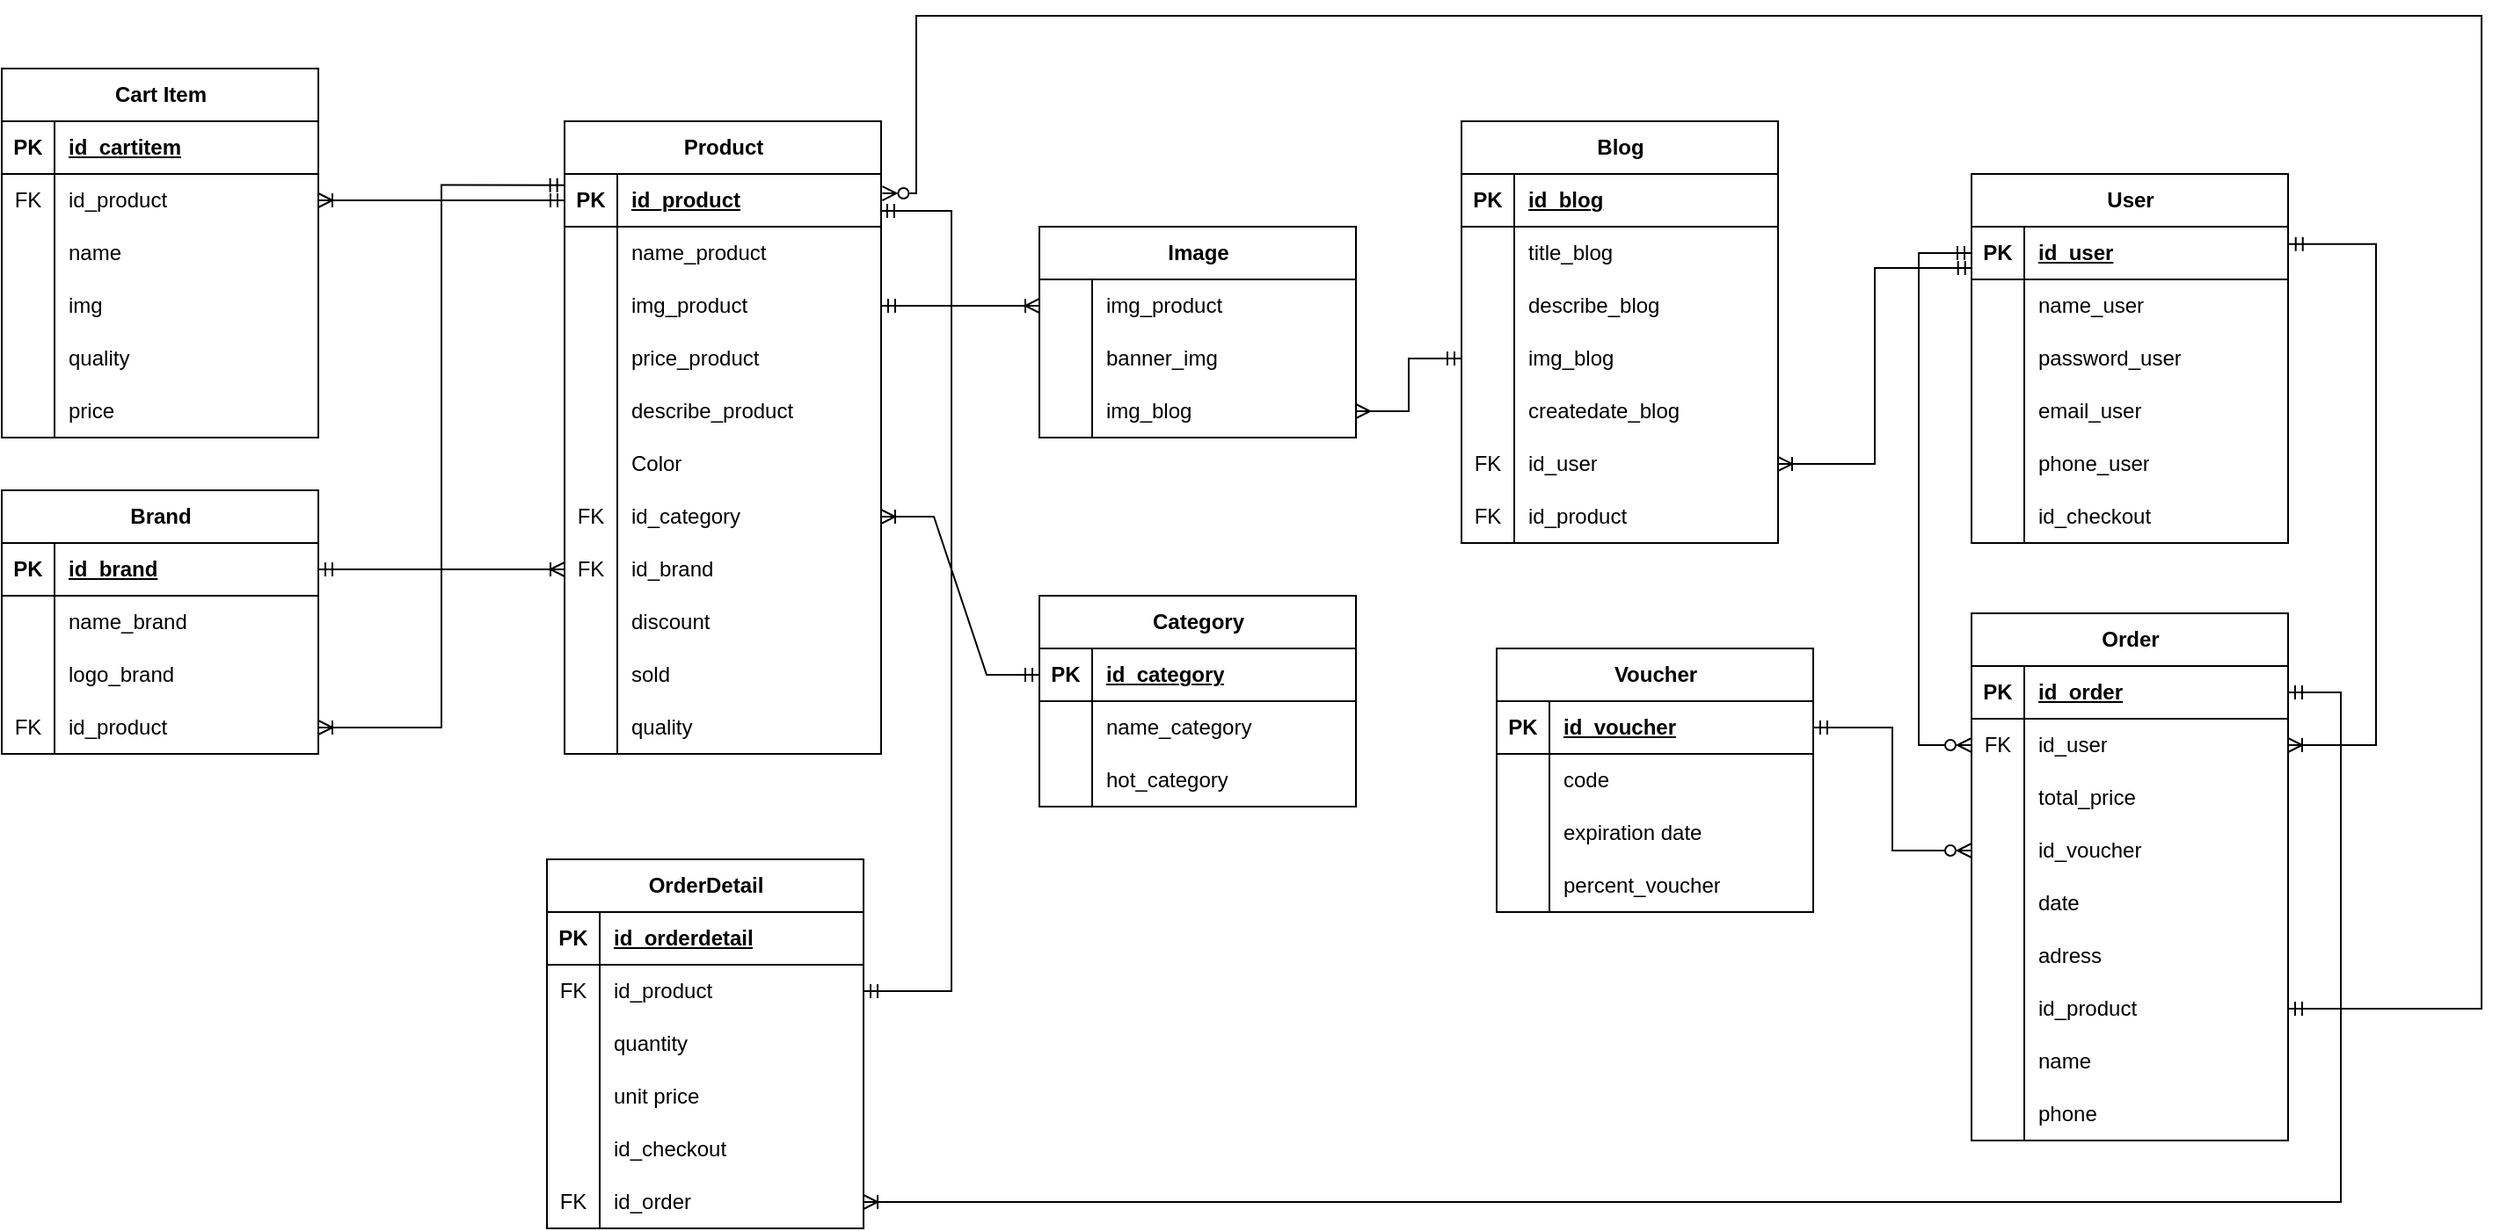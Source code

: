 <mxfile version="24.8.4">
  <diagram name="Page-1" id="K7slDZADMsd8zv0B4kbR">
    <mxGraphModel dx="5633" dy="5841" grid="1" gridSize="10" guides="1" tooltips="1" connect="1" arrows="1" fold="1" page="1" pageScale="1" pageWidth="3300" pageHeight="4681" math="0" shadow="0">
      <root>
        <mxCell id="0" />
        <mxCell id="1" parent="0" />
        <mxCell id="FsPps8ygUMYfurW_3Z1m-11" value="Product" style="shape=table;startSize=30;container=1;collapsible=1;childLayout=tableLayout;fixedRows=1;rowLines=0;fontStyle=1;align=center;resizeLast=1;html=1;" parent="1" vertex="1">
          <mxGeometry x="170" y="-70" width="180" height="360" as="geometry" />
        </mxCell>
        <mxCell id="FsPps8ygUMYfurW_3Z1m-12" value="" style="shape=tableRow;horizontal=0;startSize=0;swimlaneHead=0;swimlaneBody=0;fillColor=none;collapsible=0;dropTarget=0;points=[[0,0.5],[1,0.5]];portConstraint=eastwest;top=0;left=0;right=0;bottom=1;" parent="FsPps8ygUMYfurW_3Z1m-11" vertex="1">
          <mxGeometry y="30" width="180" height="30" as="geometry" />
        </mxCell>
        <mxCell id="FsPps8ygUMYfurW_3Z1m-13" value="PK" style="shape=partialRectangle;connectable=0;fillColor=none;top=0;left=0;bottom=0;right=0;fontStyle=1;overflow=hidden;whiteSpace=wrap;html=1;" parent="FsPps8ygUMYfurW_3Z1m-12" vertex="1">
          <mxGeometry width="30" height="30" as="geometry">
            <mxRectangle width="30" height="30" as="alternateBounds" />
          </mxGeometry>
        </mxCell>
        <mxCell id="FsPps8ygUMYfurW_3Z1m-14" value="id_product" style="shape=partialRectangle;connectable=0;fillColor=none;top=0;left=0;bottom=0;right=0;align=left;spacingLeft=6;fontStyle=5;overflow=hidden;whiteSpace=wrap;html=1;" parent="FsPps8ygUMYfurW_3Z1m-12" vertex="1">
          <mxGeometry x="30" width="150" height="30" as="geometry">
            <mxRectangle width="150" height="30" as="alternateBounds" />
          </mxGeometry>
        </mxCell>
        <mxCell id="FsPps8ygUMYfurW_3Z1m-15" value="" style="shape=tableRow;horizontal=0;startSize=0;swimlaneHead=0;swimlaneBody=0;fillColor=none;collapsible=0;dropTarget=0;points=[[0,0.5],[1,0.5]];portConstraint=eastwest;top=0;left=0;right=0;bottom=0;" parent="FsPps8ygUMYfurW_3Z1m-11" vertex="1">
          <mxGeometry y="60" width="180" height="30" as="geometry" />
        </mxCell>
        <mxCell id="FsPps8ygUMYfurW_3Z1m-16" value="" style="shape=partialRectangle;connectable=0;fillColor=none;top=0;left=0;bottom=0;right=0;editable=1;overflow=hidden;whiteSpace=wrap;html=1;" parent="FsPps8ygUMYfurW_3Z1m-15" vertex="1">
          <mxGeometry width="30" height="30" as="geometry">
            <mxRectangle width="30" height="30" as="alternateBounds" />
          </mxGeometry>
        </mxCell>
        <mxCell id="FsPps8ygUMYfurW_3Z1m-17" value="name_product" style="shape=partialRectangle;connectable=0;fillColor=none;top=0;left=0;bottom=0;right=0;align=left;spacingLeft=6;overflow=hidden;whiteSpace=wrap;html=1;" parent="FsPps8ygUMYfurW_3Z1m-15" vertex="1">
          <mxGeometry x="30" width="150" height="30" as="geometry">
            <mxRectangle width="150" height="30" as="alternateBounds" />
          </mxGeometry>
        </mxCell>
        <mxCell id="FsPps8ygUMYfurW_3Z1m-18" value="" style="shape=tableRow;horizontal=0;startSize=0;swimlaneHead=0;swimlaneBody=0;fillColor=none;collapsible=0;dropTarget=0;points=[[0,0.5],[1,0.5]];portConstraint=eastwest;top=0;left=0;right=0;bottom=0;" parent="FsPps8ygUMYfurW_3Z1m-11" vertex="1">
          <mxGeometry y="90" width="180" height="30" as="geometry" />
        </mxCell>
        <mxCell id="FsPps8ygUMYfurW_3Z1m-19" value="" style="shape=partialRectangle;connectable=0;fillColor=none;top=0;left=0;bottom=0;right=0;editable=1;overflow=hidden;whiteSpace=wrap;html=1;" parent="FsPps8ygUMYfurW_3Z1m-18" vertex="1">
          <mxGeometry width="30" height="30" as="geometry">
            <mxRectangle width="30" height="30" as="alternateBounds" />
          </mxGeometry>
        </mxCell>
        <mxCell id="FsPps8ygUMYfurW_3Z1m-20" value="img_product&lt;span style=&quot;white-space: pre;&quot;&gt;&#x9;&lt;/span&gt;" style="shape=partialRectangle;connectable=0;fillColor=none;top=0;left=0;bottom=0;right=0;align=left;spacingLeft=6;overflow=hidden;whiteSpace=wrap;html=1;" parent="FsPps8ygUMYfurW_3Z1m-18" vertex="1">
          <mxGeometry x="30" width="150" height="30" as="geometry">
            <mxRectangle width="150" height="30" as="alternateBounds" />
          </mxGeometry>
        </mxCell>
        <mxCell id="FsPps8ygUMYfurW_3Z1m-21" value="" style="shape=tableRow;horizontal=0;startSize=0;swimlaneHead=0;swimlaneBody=0;fillColor=none;collapsible=0;dropTarget=0;points=[[0,0.5],[1,0.5]];portConstraint=eastwest;top=0;left=0;right=0;bottom=0;" parent="FsPps8ygUMYfurW_3Z1m-11" vertex="1">
          <mxGeometry y="120" width="180" height="30" as="geometry" />
        </mxCell>
        <mxCell id="FsPps8ygUMYfurW_3Z1m-22" value="" style="shape=partialRectangle;connectable=0;fillColor=none;top=0;left=0;bottom=0;right=0;editable=1;overflow=hidden;whiteSpace=wrap;html=1;" parent="FsPps8ygUMYfurW_3Z1m-21" vertex="1">
          <mxGeometry width="30" height="30" as="geometry">
            <mxRectangle width="30" height="30" as="alternateBounds" />
          </mxGeometry>
        </mxCell>
        <mxCell id="FsPps8ygUMYfurW_3Z1m-23" value="price_product" style="shape=partialRectangle;connectable=0;fillColor=none;top=0;left=0;bottom=0;right=0;align=left;spacingLeft=6;overflow=hidden;whiteSpace=wrap;html=1;" parent="FsPps8ygUMYfurW_3Z1m-21" vertex="1">
          <mxGeometry x="30" width="150" height="30" as="geometry">
            <mxRectangle width="150" height="30" as="alternateBounds" />
          </mxGeometry>
        </mxCell>
        <mxCell id="FsPps8ygUMYfurW_3Z1m-24" value="" style="shape=tableRow;horizontal=0;startSize=0;swimlaneHead=0;swimlaneBody=0;fillColor=none;collapsible=0;dropTarget=0;points=[[0,0.5],[1,0.5]];portConstraint=eastwest;top=0;left=0;right=0;bottom=0;" parent="FsPps8ygUMYfurW_3Z1m-11" vertex="1">
          <mxGeometry y="150" width="180" height="30" as="geometry" />
        </mxCell>
        <mxCell id="FsPps8ygUMYfurW_3Z1m-25" value="" style="shape=partialRectangle;connectable=0;fillColor=none;top=0;left=0;bottom=0;right=0;editable=1;overflow=hidden;whiteSpace=wrap;html=1;" parent="FsPps8ygUMYfurW_3Z1m-24" vertex="1">
          <mxGeometry width="30" height="30" as="geometry">
            <mxRectangle width="30" height="30" as="alternateBounds" />
          </mxGeometry>
        </mxCell>
        <mxCell id="FsPps8ygUMYfurW_3Z1m-26" value="describe_product" style="shape=partialRectangle;connectable=0;fillColor=none;top=0;left=0;bottom=0;right=0;align=left;spacingLeft=6;overflow=hidden;whiteSpace=wrap;html=1;" parent="FsPps8ygUMYfurW_3Z1m-24" vertex="1">
          <mxGeometry x="30" width="150" height="30" as="geometry">
            <mxRectangle width="150" height="30" as="alternateBounds" />
          </mxGeometry>
        </mxCell>
        <mxCell id="D9UsTLARHpV65Iocpfjq-17" value="" style="shape=tableRow;horizontal=0;startSize=0;swimlaneHead=0;swimlaneBody=0;fillColor=none;collapsible=0;dropTarget=0;points=[[0,0.5],[1,0.5]];portConstraint=eastwest;top=0;left=0;right=0;bottom=0;" parent="FsPps8ygUMYfurW_3Z1m-11" vertex="1">
          <mxGeometry y="180" width="180" height="30" as="geometry" />
        </mxCell>
        <mxCell id="D9UsTLARHpV65Iocpfjq-18" value="" style="shape=partialRectangle;connectable=0;fillColor=none;top=0;left=0;bottom=0;right=0;editable=1;overflow=hidden;whiteSpace=wrap;html=1;" parent="D9UsTLARHpV65Iocpfjq-17" vertex="1">
          <mxGeometry width="30" height="30" as="geometry">
            <mxRectangle width="30" height="30" as="alternateBounds" />
          </mxGeometry>
        </mxCell>
        <mxCell id="D9UsTLARHpV65Iocpfjq-19" value="Color" style="shape=partialRectangle;connectable=0;fillColor=none;top=0;left=0;bottom=0;right=0;align=left;spacingLeft=6;overflow=hidden;whiteSpace=wrap;html=1;" parent="D9UsTLARHpV65Iocpfjq-17" vertex="1">
          <mxGeometry x="30" width="150" height="30" as="geometry">
            <mxRectangle width="150" height="30" as="alternateBounds" />
          </mxGeometry>
        </mxCell>
        <mxCell id="FsPps8ygUMYfurW_3Z1m-27" value="" style="shape=tableRow;horizontal=0;startSize=0;swimlaneHead=0;swimlaneBody=0;fillColor=none;collapsible=0;dropTarget=0;points=[[0,0.5],[1,0.5]];portConstraint=eastwest;top=0;left=0;right=0;bottom=0;" parent="FsPps8ygUMYfurW_3Z1m-11" vertex="1">
          <mxGeometry y="210" width="180" height="30" as="geometry" />
        </mxCell>
        <mxCell id="FsPps8ygUMYfurW_3Z1m-28" value="FK" style="shape=partialRectangle;connectable=0;fillColor=none;top=0;left=0;bottom=0;right=0;editable=1;overflow=hidden;whiteSpace=wrap;html=1;" parent="FsPps8ygUMYfurW_3Z1m-27" vertex="1">
          <mxGeometry width="30" height="30" as="geometry">
            <mxRectangle width="30" height="30" as="alternateBounds" />
          </mxGeometry>
        </mxCell>
        <mxCell id="FsPps8ygUMYfurW_3Z1m-29" value="id_category" style="shape=partialRectangle;connectable=0;fillColor=none;top=0;left=0;bottom=0;right=0;align=left;spacingLeft=6;overflow=hidden;whiteSpace=wrap;html=1;" parent="FsPps8ygUMYfurW_3Z1m-27" vertex="1">
          <mxGeometry x="30" width="150" height="30" as="geometry">
            <mxRectangle width="150" height="30" as="alternateBounds" />
          </mxGeometry>
        </mxCell>
        <mxCell id="VyI_SZk0N19pUun3dF2K-6" style="shape=tableRow;horizontal=0;startSize=0;swimlaneHead=0;swimlaneBody=0;fillColor=none;collapsible=0;dropTarget=0;points=[[0,0.5],[1,0.5]];portConstraint=eastwest;top=0;left=0;right=0;bottom=0;" parent="FsPps8ygUMYfurW_3Z1m-11" vertex="1">
          <mxGeometry y="240" width="180" height="30" as="geometry" />
        </mxCell>
        <mxCell id="VyI_SZk0N19pUun3dF2K-7" value="FK" style="shape=partialRectangle;connectable=0;fillColor=none;top=0;left=0;bottom=0;right=0;editable=1;overflow=hidden;whiteSpace=wrap;html=1;" parent="VyI_SZk0N19pUun3dF2K-6" vertex="1">
          <mxGeometry width="30" height="30" as="geometry">
            <mxRectangle width="30" height="30" as="alternateBounds" />
          </mxGeometry>
        </mxCell>
        <mxCell id="VyI_SZk0N19pUun3dF2K-8" value="id_brand" style="shape=partialRectangle;connectable=0;fillColor=none;top=0;left=0;bottom=0;right=0;align=left;spacingLeft=6;overflow=hidden;whiteSpace=wrap;html=1;" parent="VyI_SZk0N19pUun3dF2K-6" vertex="1">
          <mxGeometry x="30" width="150" height="30" as="geometry">
            <mxRectangle width="150" height="30" as="alternateBounds" />
          </mxGeometry>
        </mxCell>
        <mxCell id="VyI_SZk0N19pUun3dF2K-28" style="shape=tableRow;horizontal=0;startSize=0;swimlaneHead=0;swimlaneBody=0;fillColor=none;collapsible=0;dropTarget=0;points=[[0,0.5],[1,0.5]];portConstraint=eastwest;top=0;left=0;right=0;bottom=0;" parent="FsPps8ygUMYfurW_3Z1m-11" vertex="1">
          <mxGeometry y="270" width="180" height="30" as="geometry" />
        </mxCell>
        <mxCell id="VyI_SZk0N19pUun3dF2K-29" style="shape=partialRectangle;connectable=0;fillColor=none;top=0;left=0;bottom=0;right=0;editable=1;overflow=hidden;whiteSpace=wrap;html=1;" parent="VyI_SZk0N19pUun3dF2K-28" vertex="1">
          <mxGeometry width="30" height="30" as="geometry">
            <mxRectangle width="30" height="30" as="alternateBounds" />
          </mxGeometry>
        </mxCell>
        <mxCell id="VyI_SZk0N19pUun3dF2K-30" value="discount" style="shape=partialRectangle;connectable=0;fillColor=none;top=0;left=0;bottom=0;right=0;align=left;spacingLeft=6;overflow=hidden;whiteSpace=wrap;html=1;" parent="VyI_SZk0N19pUun3dF2K-28" vertex="1">
          <mxGeometry x="30" width="150" height="30" as="geometry">
            <mxRectangle width="150" height="30" as="alternateBounds" />
          </mxGeometry>
        </mxCell>
        <mxCell id="VyI_SZk0N19pUun3dF2K-34" style="shape=tableRow;horizontal=0;startSize=0;swimlaneHead=0;swimlaneBody=0;fillColor=none;collapsible=0;dropTarget=0;points=[[0,0.5],[1,0.5]];portConstraint=eastwest;top=0;left=0;right=0;bottom=0;" parent="FsPps8ygUMYfurW_3Z1m-11" vertex="1">
          <mxGeometry y="300" width="180" height="30" as="geometry" />
        </mxCell>
        <mxCell id="VyI_SZk0N19pUun3dF2K-35" style="shape=partialRectangle;connectable=0;fillColor=none;top=0;left=0;bottom=0;right=0;editable=1;overflow=hidden;whiteSpace=wrap;html=1;" parent="VyI_SZk0N19pUun3dF2K-34" vertex="1">
          <mxGeometry width="30" height="30" as="geometry">
            <mxRectangle width="30" height="30" as="alternateBounds" />
          </mxGeometry>
        </mxCell>
        <mxCell id="VyI_SZk0N19pUun3dF2K-36" value="sold" style="shape=partialRectangle;connectable=0;fillColor=none;top=0;left=0;bottom=0;right=0;align=left;spacingLeft=6;overflow=hidden;whiteSpace=wrap;html=1;" parent="VyI_SZk0N19pUun3dF2K-34" vertex="1">
          <mxGeometry x="30" width="150" height="30" as="geometry">
            <mxRectangle width="150" height="30" as="alternateBounds" />
          </mxGeometry>
        </mxCell>
        <mxCell id="VyI_SZk0N19pUun3dF2K-37" style="shape=tableRow;horizontal=0;startSize=0;swimlaneHead=0;swimlaneBody=0;fillColor=none;collapsible=0;dropTarget=0;points=[[0,0.5],[1,0.5]];portConstraint=eastwest;top=0;left=0;right=0;bottom=0;" parent="FsPps8ygUMYfurW_3Z1m-11" vertex="1">
          <mxGeometry y="330" width="180" height="30" as="geometry" />
        </mxCell>
        <mxCell id="VyI_SZk0N19pUun3dF2K-38" style="shape=partialRectangle;connectable=0;fillColor=none;top=0;left=0;bottom=0;right=0;editable=1;overflow=hidden;whiteSpace=wrap;html=1;" parent="VyI_SZk0N19pUun3dF2K-37" vertex="1">
          <mxGeometry width="30" height="30" as="geometry">
            <mxRectangle width="30" height="30" as="alternateBounds" />
          </mxGeometry>
        </mxCell>
        <mxCell id="VyI_SZk0N19pUun3dF2K-39" value="quality" style="shape=partialRectangle;connectable=0;fillColor=none;top=0;left=0;bottom=0;right=0;align=left;spacingLeft=6;overflow=hidden;whiteSpace=wrap;html=1;" parent="VyI_SZk0N19pUun3dF2K-37" vertex="1">
          <mxGeometry x="30" width="150" height="30" as="geometry">
            <mxRectangle width="150" height="30" as="alternateBounds" />
          </mxGeometry>
        </mxCell>
        <mxCell id="FsPps8ygUMYfurW_3Z1m-30" value="Category" style="shape=table;startSize=30;container=1;collapsible=1;childLayout=tableLayout;fixedRows=1;rowLines=0;fontStyle=1;align=center;resizeLast=1;html=1;" parent="1" vertex="1">
          <mxGeometry x="440" y="200" width="180" height="120" as="geometry" />
        </mxCell>
        <mxCell id="FsPps8ygUMYfurW_3Z1m-31" value="" style="shape=tableRow;horizontal=0;startSize=0;swimlaneHead=0;swimlaneBody=0;fillColor=none;collapsible=0;dropTarget=0;points=[[0,0.5],[1,0.5]];portConstraint=eastwest;top=0;left=0;right=0;bottom=1;" parent="FsPps8ygUMYfurW_3Z1m-30" vertex="1">
          <mxGeometry y="30" width="180" height="30" as="geometry" />
        </mxCell>
        <mxCell id="FsPps8ygUMYfurW_3Z1m-32" value="PK" style="shape=partialRectangle;connectable=0;fillColor=none;top=0;left=0;bottom=0;right=0;fontStyle=1;overflow=hidden;whiteSpace=wrap;html=1;" parent="FsPps8ygUMYfurW_3Z1m-31" vertex="1">
          <mxGeometry width="30" height="30" as="geometry">
            <mxRectangle width="30" height="30" as="alternateBounds" />
          </mxGeometry>
        </mxCell>
        <mxCell id="FsPps8ygUMYfurW_3Z1m-33" value="id_category" style="shape=partialRectangle;connectable=0;fillColor=none;top=0;left=0;bottom=0;right=0;align=left;spacingLeft=6;fontStyle=5;overflow=hidden;whiteSpace=wrap;html=1;" parent="FsPps8ygUMYfurW_3Z1m-31" vertex="1">
          <mxGeometry x="30" width="150" height="30" as="geometry">
            <mxRectangle width="150" height="30" as="alternateBounds" />
          </mxGeometry>
        </mxCell>
        <mxCell id="FsPps8ygUMYfurW_3Z1m-34" value="" style="shape=tableRow;horizontal=0;startSize=0;swimlaneHead=0;swimlaneBody=0;fillColor=none;collapsible=0;dropTarget=0;points=[[0,0.5],[1,0.5]];portConstraint=eastwest;top=0;left=0;right=0;bottom=0;" parent="FsPps8ygUMYfurW_3Z1m-30" vertex="1">
          <mxGeometry y="60" width="180" height="30" as="geometry" />
        </mxCell>
        <mxCell id="FsPps8ygUMYfurW_3Z1m-35" value="" style="shape=partialRectangle;connectable=0;fillColor=none;top=0;left=0;bottom=0;right=0;editable=1;overflow=hidden;whiteSpace=wrap;html=1;" parent="FsPps8ygUMYfurW_3Z1m-34" vertex="1">
          <mxGeometry width="30" height="30" as="geometry">
            <mxRectangle width="30" height="30" as="alternateBounds" />
          </mxGeometry>
        </mxCell>
        <mxCell id="FsPps8ygUMYfurW_3Z1m-36" value="name_category" style="shape=partialRectangle;connectable=0;fillColor=none;top=0;left=0;bottom=0;right=0;align=left;spacingLeft=6;overflow=hidden;whiteSpace=wrap;html=1;" parent="FsPps8ygUMYfurW_3Z1m-34" vertex="1">
          <mxGeometry x="30" width="150" height="30" as="geometry">
            <mxRectangle width="150" height="30" as="alternateBounds" />
          </mxGeometry>
        </mxCell>
        <mxCell id="VyI_SZk0N19pUun3dF2K-31" style="shape=tableRow;horizontal=0;startSize=0;swimlaneHead=0;swimlaneBody=0;fillColor=none;collapsible=0;dropTarget=0;points=[[0,0.5],[1,0.5]];portConstraint=eastwest;top=0;left=0;right=0;bottom=0;" parent="FsPps8ygUMYfurW_3Z1m-30" vertex="1">
          <mxGeometry y="90" width="180" height="30" as="geometry" />
        </mxCell>
        <mxCell id="VyI_SZk0N19pUun3dF2K-32" style="shape=partialRectangle;connectable=0;fillColor=none;top=0;left=0;bottom=0;right=0;editable=1;overflow=hidden;whiteSpace=wrap;html=1;" parent="VyI_SZk0N19pUun3dF2K-31" vertex="1">
          <mxGeometry width="30" height="30" as="geometry">
            <mxRectangle width="30" height="30" as="alternateBounds" />
          </mxGeometry>
        </mxCell>
        <mxCell id="VyI_SZk0N19pUun3dF2K-33" value="hot_category" style="shape=partialRectangle;connectable=0;fillColor=none;top=0;left=0;bottom=0;right=0;align=left;spacingLeft=6;overflow=hidden;whiteSpace=wrap;html=1;" parent="VyI_SZk0N19pUun3dF2K-31" vertex="1">
          <mxGeometry x="30" width="150" height="30" as="geometry">
            <mxRectangle width="150" height="30" as="alternateBounds" />
          </mxGeometry>
        </mxCell>
        <mxCell id="FsPps8ygUMYfurW_3Z1m-49" value="OrderDetail" style="shape=table;startSize=30;container=1;collapsible=1;childLayout=tableLayout;fixedRows=1;rowLines=0;fontStyle=1;align=center;resizeLast=1;html=1;" parent="1" vertex="1">
          <mxGeometry x="160" y="350" width="180" height="210" as="geometry" />
        </mxCell>
        <mxCell id="FsPps8ygUMYfurW_3Z1m-50" value="" style="shape=tableRow;horizontal=0;startSize=0;swimlaneHead=0;swimlaneBody=0;fillColor=none;collapsible=0;dropTarget=0;points=[[0,0.5],[1,0.5]];portConstraint=eastwest;top=0;left=0;right=0;bottom=1;" parent="FsPps8ygUMYfurW_3Z1m-49" vertex="1">
          <mxGeometry y="30" width="180" height="30" as="geometry" />
        </mxCell>
        <mxCell id="FsPps8ygUMYfurW_3Z1m-51" value="PK" style="shape=partialRectangle;connectable=0;fillColor=none;top=0;left=0;bottom=0;right=0;fontStyle=1;overflow=hidden;whiteSpace=wrap;html=1;" parent="FsPps8ygUMYfurW_3Z1m-50" vertex="1">
          <mxGeometry width="30" height="30" as="geometry">
            <mxRectangle width="30" height="30" as="alternateBounds" />
          </mxGeometry>
        </mxCell>
        <mxCell id="FsPps8ygUMYfurW_3Z1m-52" value="id_orderdetail" style="shape=partialRectangle;connectable=0;fillColor=none;top=0;left=0;bottom=0;right=0;align=left;spacingLeft=6;fontStyle=5;overflow=hidden;whiteSpace=wrap;html=1;" parent="FsPps8ygUMYfurW_3Z1m-50" vertex="1">
          <mxGeometry x="30" width="150" height="30" as="geometry">
            <mxRectangle width="150" height="30" as="alternateBounds" />
          </mxGeometry>
        </mxCell>
        <mxCell id="FsPps8ygUMYfurW_3Z1m-53" value="" style="shape=tableRow;horizontal=0;startSize=0;swimlaneHead=0;swimlaneBody=0;fillColor=none;collapsible=0;dropTarget=0;points=[[0,0.5],[1,0.5]];portConstraint=eastwest;top=0;left=0;right=0;bottom=0;" parent="FsPps8ygUMYfurW_3Z1m-49" vertex="1">
          <mxGeometry y="60" width="180" height="30" as="geometry" />
        </mxCell>
        <mxCell id="FsPps8ygUMYfurW_3Z1m-54" value="FK" style="shape=partialRectangle;connectable=0;fillColor=none;top=0;left=0;bottom=0;right=0;editable=1;overflow=hidden;whiteSpace=wrap;html=1;" parent="FsPps8ygUMYfurW_3Z1m-53" vertex="1">
          <mxGeometry width="30" height="30" as="geometry">
            <mxRectangle width="30" height="30" as="alternateBounds" />
          </mxGeometry>
        </mxCell>
        <mxCell id="FsPps8ygUMYfurW_3Z1m-55" value="id_product" style="shape=partialRectangle;connectable=0;fillColor=none;top=0;left=0;bottom=0;right=0;align=left;spacingLeft=6;overflow=hidden;whiteSpace=wrap;html=1;" parent="FsPps8ygUMYfurW_3Z1m-53" vertex="1">
          <mxGeometry x="30" width="150" height="30" as="geometry">
            <mxRectangle width="150" height="30" as="alternateBounds" />
          </mxGeometry>
        </mxCell>
        <mxCell id="FsPps8ygUMYfurW_3Z1m-56" value="" style="shape=tableRow;horizontal=0;startSize=0;swimlaneHead=0;swimlaneBody=0;fillColor=none;collapsible=0;dropTarget=0;points=[[0,0.5],[1,0.5]];portConstraint=eastwest;top=0;left=0;right=0;bottom=0;" parent="FsPps8ygUMYfurW_3Z1m-49" vertex="1">
          <mxGeometry y="90" width="180" height="30" as="geometry" />
        </mxCell>
        <mxCell id="FsPps8ygUMYfurW_3Z1m-57" value="" style="shape=partialRectangle;connectable=0;fillColor=none;top=0;left=0;bottom=0;right=0;editable=1;overflow=hidden;whiteSpace=wrap;html=1;" parent="FsPps8ygUMYfurW_3Z1m-56" vertex="1">
          <mxGeometry width="30" height="30" as="geometry">
            <mxRectangle width="30" height="30" as="alternateBounds" />
          </mxGeometry>
        </mxCell>
        <mxCell id="FsPps8ygUMYfurW_3Z1m-58" value="quantity" style="shape=partialRectangle;connectable=0;fillColor=none;top=0;left=0;bottom=0;right=0;align=left;spacingLeft=6;overflow=hidden;whiteSpace=wrap;html=1;" parent="FsPps8ygUMYfurW_3Z1m-56" vertex="1">
          <mxGeometry x="30" width="150" height="30" as="geometry">
            <mxRectangle width="150" height="30" as="alternateBounds" />
          </mxGeometry>
        </mxCell>
        <mxCell id="FsPps8ygUMYfurW_3Z1m-59" value="" style="shape=tableRow;horizontal=0;startSize=0;swimlaneHead=0;swimlaneBody=0;fillColor=none;collapsible=0;dropTarget=0;points=[[0,0.5],[1,0.5]];portConstraint=eastwest;top=0;left=0;right=0;bottom=0;" parent="FsPps8ygUMYfurW_3Z1m-49" vertex="1">
          <mxGeometry y="120" width="180" height="30" as="geometry" />
        </mxCell>
        <mxCell id="FsPps8ygUMYfurW_3Z1m-60" value="" style="shape=partialRectangle;connectable=0;fillColor=none;top=0;left=0;bottom=0;right=0;editable=1;overflow=hidden;whiteSpace=wrap;html=1;" parent="FsPps8ygUMYfurW_3Z1m-59" vertex="1">
          <mxGeometry width="30" height="30" as="geometry">
            <mxRectangle width="30" height="30" as="alternateBounds" />
          </mxGeometry>
        </mxCell>
        <mxCell id="FsPps8ygUMYfurW_3Z1m-61" value="unit price" style="shape=partialRectangle;connectable=0;fillColor=none;top=0;left=0;bottom=0;right=0;align=left;spacingLeft=6;overflow=hidden;whiteSpace=wrap;html=1;" parent="FsPps8ygUMYfurW_3Z1m-59" vertex="1">
          <mxGeometry x="30" width="150" height="30" as="geometry">
            <mxRectangle width="150" height="30" as="alternateBounds" />
          </mxGeometry>
        </mxCell>
        <mxCell id="FsPps8ygUMYfurW_3Z1m-62" value="" style="shape=tableRow;horizontal=0;startSize=0;swimlaneHead=0;swimlaneBody=0;fillColor=none;collapsible=0;dropTarget=0;points=[[0,0.5],[1,0.5]];portConstraint=eastwest;top=0;left=0;right=0;bottom=0;" parent="FsPps8ygUMYfurW_3Z1m-49" vertex="1">
          <mxGeometry y="150" width="180" height="30" as="geometry" />
        </mxCell>
        <mxCell id="FsPps8ygUMYfurW_3Z1m-63" value="" style="shape=partialRectangle;connectable=0;fillColor=none;top=0;left=0;bottom=0;right=0;editable=1;overflow=hidden;whiteSpace=wrap;html=1;" parent="FsPps8ygUMYfurW_3Z1m-62" vertex="1">
          <mxGeometry width="30" height="30" as="geometry">
            <mxRectangle width="30" height="30" as="alternateBounds" />
          </mxGeometry>
        </mxCell>
        <mxCell id="FsPps8ygUMYfurW_3Z1m-64" value="id_checkout" style="shape=partialRectangle;connectable=0;fillColor=none;top=0;left=0;bottom=0;right=0;align=left;spacingLeft=6;overflow=hidden;whiteSpace=wrap;html=1;" parent="FsPps8ygUMYfurW_3Z1m-62" vertex="1">
          <mxGeometry x="30" width="150" height="30" as="geometry">
            <mxRectangle width="150" height="30" as="alternateBounds" />
          </mxGeometry>
        </mxCell>
        <mxCell id="FsPps8ygUMYfurW_3Z1m-167" value="" style="shape=tableRow;horizontal=0;startSize=0;swimlaneHead=0;swimlaneBody=0;fillColor=none;collapsible=0;dropTarget=0;points=[[0,0.5],[1,0.5]];portConstraint=eastwest;top=0;left=0;right=0;bottom=0;" parent="FsPps8ygUMYfurW_3Z1m-49" vertex="1">
          <mxGeometry y="180" width="180" height="30" as="geometry" />
        </mxCell>
        <mxCell id="FsPps8ygUMYfurW_3Z1m-168" value="FK" style="shape=partialRectangle;connectable=0;fillColor=none;top=0;left=0;bottom=0;right=0;editable=1;overflow=hidden;whiteSpace=wrap;html=1;" parent="FsPps8ygUMYfurW_3Z1m-167" vertex="1">
          <mxGeometry width="30" height="30" as="geometry">
            <mxRectangle width="30" height="30" as="alternateBounds" />
          </mxGeometry>
        </mxCell>
        <mxCell id="FsPps8ygUMYfurW_3Z1m-169" value="id_order" style="shape=partialRectangle;connectable=0;fillColor=none;top=0;left=0;bottom=0;right=0;align=left;spacingLeft=6;overflow=hidden;whiteSpace=wrap;html=1;" parent="FsPps8ygUMYfurW_3Z1m-167" vertex="1">
          <mxGeometry x="30" width="150" height="30" as="geometry">
            <mxRectangle width="150" height="30" as="alternateBounds" />
          </mxGeometry>
        </mxCell>
        <mxCell id="FsPps8ygUMYfurW_3Z1m-86" value="User" style="shape=table;startSize=30;container=1;collapsible=1;childLayout=tableLayout;fixedRows=1;rowLines=0;fontStyle=1;align=center;resizeLast=1;html=1;" parent="1" vertex="1">
          <mxGeometry x="970" y="-40" width="180" height="210" as="geometry" />
        </mxCell>
        <mxCell id="FsPps8ygUMYfurW_3Z1m-87" value="" style="shape=tableRow;horizontal=0;startSize=0;swimlaneHead=0;swimlaneBody=0;fillColor=none;collapsible=0;dropTarget=0;points=[[0,0.5],[1,0.5]];portConstraint=eastwest;top=0;left=0;right=0;bottom=1;" parent="FsPps8ygUMYfurW_3Z1m-86" vertex="1">
          <mxGeometry y="30" width="180" height="30" as="geometry" />
        </mxCell>
        <mxCell id="FsPps8ygUMYfurW_3Z1m-88" value="PK" style="shape=partialRectangle;connectable=0;fillColor=none;top=0;left=0;bottom=0;right=0;fontStyle=1;overflow=hidden;whiteSpace=wrap;html=1;" parent="FsPps8ygUMYfurW_3Z1m-87" vertex="1">
          <mxGeometry width="30" height="30" as="geometry">
            <mxRectangle width="30" height="30" as="alternateBounds" />
          </mxGeometry>
        </mxCell>
        <mxCell id="FsPps8ygUMYfurW_3Z1m-89" value="id_user" style="shape=partialRectangle;connectable=0;fillColor=none;top=0;left=0;bottom=0;right=0;align=left;spacingLeft=6;fontStyle=5;overflow=hidden;whiteSpace=wrap;html=1;" parent="FsPps8ygUMYfurW_3Z1m-87" vertex="1">
          <mxGeometry x="30" width="150" height="30" as="geometry">
            <mxRectangle width="150" height="30" as="alternateBounds" />
          </mxGeometry>
        </mxCell>
        <mxCell id="FsPps8ygUMYfurW_3Z1m-90" value="" style="shape=tableRow;horizontal=0;startSize=0;swimlaneHead=0;swimlaneBody=0;fillColor=none;collapsible=0;dropTarget=0;points=[[0,0.5],[1,0.5]];portConstraint=eastwest;top=0;left=0;right=0;bottom=0;" parent="FsPps8ygUMYfurW_3Z1m-86" vertex="1">
          <mxGeometry y="60" width="180" height="30" as="geometry" />
        </mxCell>
        <mxCell id="FsPps8ygUMYfurW_3Z1m-91" value="" style="shape=partialRectangle;connectable=0;fillColor=none;top=0;left=0;bottom=0;right=0;editable=1;overflow=hidden;whiteSpace=wrap;html=1;" parent="FsPps8ygUMYfurW_3Z1m-90" vertex="1">
          <mxGeometry width="30" height="30" as="geometry">
            <mxRectangle width="30" height="30" as="alternateBounds" />
          </mxGeometry>
        </mxCell>
        <mxCell id="FsPps8ygUMYfurW_3Z1m-92" value="name_user" style="shape=partialRectangle;connectable=0;fillColor=none;top=0;left=0;bottom=0;right=0;align=left;spacingLeft=6;overflow=hidden;whiteSpace=wrap;html=1;" parent="FsPps8ygUMYfurW_3Z1m-90" vertex="1">
          <mxGeometry x="30" width="150" height="30" as="geometry">
            <mxRectangle width="150" height="30" as="alternateBounds" />
          </mxGeometry>
        </mxCell>
        <mxCell id="FsPps8ygUMYfurW_3Z1m-93" value="" style="shape=tableRow;horizontal=0;startSize=0;swimlaneHead=0;swimlaneBody=0;fillColor=none;collapsible=0;dropTarget=0;points=[[0,0.5],[1,0.5]];portConstraint=eastwest;top=0;left=0;right=0;bottom=0;" parent="FsPps8ygUMYfurW_3Z1m-86" vertex="1">
          <mxGeometry y="90" width="180" height="30" as="geometry" />
        </mxCell>
        <mxCell id="FsPps8ygUMYfurW_3Z1m-94" value="" style="shape=partialRectangle;connectable=0;fillColor=none;top=0;left=0;bottom=0;right=0;editable=1;overflow=hidden;whiteSpace=wrap;html=1;" parent="FsPps8ygUMYfurW_3Z1m-93" vertex="1">
          <mxGeometry width="30" height="30" as="geometry">
            <mxRectangle width="30" height="30" as="alternateBounds" />
          </mxGeometry>
        </mxCell>
        <mxCell id="FsPps8ygUMYfurW_3Z1m-95" value="password_user" style="shape=partialRectangle;connectable=0;fillColor=none;top=0;left=0;bottom=0;right=0;align=left;spacingLeft=6;overflow=hidden;whiteSpace=wrap;html=1;" parent="FsPps8ygUMYfurW_3Z1m-93" vertex="1">
          <mxGeometry x="30" width="150" height="30" as="geometry">
            <mxRectangle width="150" height="30" as="alternateBounds" />
          </mxGeometry>
        </mxCell>
        <mxCell id="FsPps8ygUMYfurW_3Z1m-96" value="" style="shape=tableRow;horizontal=0;startSize=0;swimlaneHead=0;swimlaneBody=0;fillColor=none;collapsible=0;dropTarget=0;points=[[0,0.5],[1,0.5]];portConstraint=eastwest;top=0;left=0;right=0;bottom=0;" parent="FsPps8ygUMYfurW_3Z1m-86" vertex="1">
          <mxGeometry y="120" width="180" height="30" as="geometry" />
        </mxCell>
        <mxCell id="FsPps8ygUMYfurW_3Z1m-97" value="" style="shape=partialRectangle;connectable=0;fillColor=none;top=0;left=0;bottom=0;right=0;editable=1;overflow=hidden;whiteSpace=wrap;html=1;" parent="FsPps8ygUMYfurW_3Z1m-96" vertex="1">
          <mxGeometry width="30" height="30" as="geometry">
            <mxRectangle width="30" height="30" as="alternateBounds" />
          </mxGeometry>
        </mxCell>
        <mxCell id="FsPps8ygUMYfurW_3Z1m-98" value="email_user" style="shape=partialRectangle;connectable=0;fillColor=none;top=0;left=0;bottom=0;right=0;align=left;spacingLeft=6;overflow=hidden;whiteSpace=wrap;html=1;" parent="FsPps8ygUMYfurW_3Z1m-96" vertex="1">
          <mxGeometry x="30" width="150" height="30" as="geometry">
            <mxRectangle width="150" height="30" as="alternateBounds" />
          </mxGeometry>
        </mxCell>
        <mxCell id="FsPps8ygUMYfurW_3Z1m-99" value="" style="shape=tableRow;horizontal=0;startSize=0;swimlaneHead=0;swimlaneBody=0;fillColor=none;collapsible=0;dropTarget=0;points=[[0,0.5],[1,0.5]];portConstraint=eastwest;top=0;left=0;right=0;bottom=0;" parent="FsPps8ygUMYfurW_3Z1m-86" vertex="1">
          <mxGeometry y="150" width="180" height="30" as="geometry" />
        </mxCell>
        <mxCell id="FsPps8ygUMYfurW_3Z1m-100" value="" style="shape=partialRectangle;connectable=0;fillColor=none;top=0;left=0;bottom=0;right=0;editable=1;overflow=hidden;whiteSpace=wrap;html=1;" parent="FsPps8ygUMYfurW_3Z1m-99" vertex="1">
          <mxGeometry width="30" height="30" as="geometry">
            <mxRectangle width="30" height="30" as="alternateBounds" />
          </mxGeometry>
        </mxCell>
        <mxCell id="FsPps8ygUMYfurW_3Z1m-101" value="phone_user" style="shape=partialRectangle;connectable=0;fillColor=none;top=0;left=0;bottom=0;right=0;align=left;spacingLeft=6;overflow=hidden;whiteSpace=wrap;html=1;" parent="FsPps8ygUMYfurW_3Z1m-99" vertex="1">
          <mxGeometry x="30" width="150" height="30" as="geometry">
            <mxRectangle width="150" height="30" as="alternateBounds" />
          </mxGeometry>
        </mxCell>
        <mxCell id="FsPps8ygUMYfurW_3Z1m-102" value="" style="shape=tableRow;horizontal=0;startSize=0;swimlaneHead=0;swimlaneBody=0;fillColor=none;collapsible=0;dropTarget=0;points=[[0,0.5],[1,0.5]];portConstraint=eastwest;top=0;left=0;right=0;bottom=0;" parent="FsPps8ygUMYfurW_3Z1m-86" vertex="1">
          <mxGeometry y="180" width="180" height="30" as="geometry" />
        </mxCell>
        <mxCell id="FsPps8ygUMYfurW_3Z1m-103" value="" style="shape=partialRectangle;connectable=0;fillColor=none;top=0;left=0;bottom=0;right=0;editable=1;overflow=hidden;whiteSpace=wrap;html=1;" parent="FsPps8ygUMYfurW_3Z1m-102" vertex="1">
          <mxGeometry width="30" height="30" as="geometry">
            <mxRectangle width="30" height="30" as="alternateBounds" />
          </mxGeometry>
        </mxCell>
        <mxCell id="FsPps8ygUMYfurW_3Z1m-104" value="id_checkout" style="shape=partialRectangle;connectable=0;fillColor=none;top=0;left=0;bottom=0;right=0;align=left;spacingLeft=6;overflow=hidden;whiteSpace=wrap;html=1;" parent="FsPps8ygUMYfurW_3Z1m-102" vertex="1">
          <mxGeometry x="30" width="150" height="30" as="geometry">
            <mxRectangle width="150" height="30" as="alternateBounds" />
          </mxGeometry>
        </mxCell>
        <mxCell id="FsPps8ygUMYfurW_3Z1m-105" value="Voucher" style="shape=table;startSize=30;container=1;collapsible=1;childLayout=tableLayout;fixedRows=1;rowLines=0;fontStyle=1;align=center;resizeLast=1;html=1;" parent="1" vertex="1">
          <mxGeometry x="700" y="230" width="180" height="150" as="geometry" />
        </mxCell>
        <mxCell id="FsPps8ygUMYfurW_3Z1m-106" value="" style="shape=tableRow;horizontal=0;startSize=0;swimlaneHead=0;swimlaneBody=0;fillColor=none;collapsible=0;dropTarget=0;points=[[0,0.5],[1,0.5]];portConstraint=eastwest;top=0;left=0;right=0;bottom=1;" parent="FsPps8ygUMYfurW_3Z1m-105" vertex="1">
          <mxGeometry y="30" width="180" height="30" as="geometry" />
        </mxCell>
        <mxCell id="FsPps8ygUMYfurW_3Z1m-107" value="PK" style="shape=partialRectangle;connectable=0;fillColor=none;top=0;left=0;bottom=0;right=0;fontStyle=1;overflow=hidden;whiteSpace=wrap;html=1;" parent="FsPps8ygUMYfurW_3Z1m-106" vertex="1">
          <mxGeometry width="30" height="30" as="geometry">
            <mxRectangle width="30" height="30" as="alternateBounds" />
          </mxGeometry>
        </mxCell>
        <mxCell id="FsPps8ygUMYfurW_3Z1m-108" value="id_voucher" style="shape=partialRectangle;connectable=0;fillColor=none;top=0;left=0;bottom=0;right=0;align=left;spacingLeft=6;fontStyle=5;overflow=hidden;whiteSpace=wrap;html=1;" parent="FsPps8ygUMYfurW_3Z1m-106" vertex="1">
          <mxGeometry x="30" width="150" height="30" as="geometry">
            <mxRectangle width="150" height="30" as="alternateBounds" />
          </mxGeometry>
        </mxCell>
        <mxCell id="FsPps8ygUMYfurW_3Z1m-109" value="" style="shape=tableRow;horizontal=0;startSize=0;swimlaneHead=0;swimlaneBody=0;fillColor=none;collapsible=0;dropTarget=0;points=[[0,0.5],[1,0.5]];portConstraint=eastwest;top=0;left=0;right=0;bottom=0;" parent="FsPps8ygUMYfurW_3Z1m-105" vertex="1">
          <mxGeometry y="60" width="180" height="30" as="geometry" />
        </mxCell>
        <mxCell id="FsPps8ygUMYfurW_3Z1m-110" value="" style="shape=partialRectangle;connectable=0;fillColor=none;top=0;left=0;bottom=0;right=0;editable=1;overflow=hidden;whiteSpace=wrap;html=1;" parent="FsPps8ygUMYfurW_3Z1m-109" vertex="1">
          <mxGeometry width="30" height="30" as="geometry">
            <mxRectangle width="30" height="30" as="alternateBounds" />
          </mxGeometry>
        </mxCell>
        <mxCell id="FsPps8ygUMYfurW_3Z1m-111" value="code" style="shape=partialRectangle;connectable=0;fillColor=none;top=0;left=0;bottom=0;right=0;align=left;spacingLeft=6;overflow=hidden;whiteSpace=wrap;html=1;" parent="FsPps8ygUMYfurW_3Z1m-109" vertex="1">
          <mxGeometry x="30" width="150" height="30" as="geometry">
            <mxRectangle width="150" height="30" as="alternateBounds" />
          </mxGeometry>
        </mxCell>
        <mxCell id="FsPps8ygUMYfurW_3Z1m-112" value="" style="shape=tableRow;horizontal=0;startSize=0;swimlaneHead=0;swimlaneBody=0;fillColor=none;collapsible=0;dropTarget=0;points=[[0,0.5],[1,0.5]];portConstraint=eastwest;top=0;left=0;right=0;bottom=0;" parent="FsPps8ygUMYfurW_3Z1m-105" vertex="1">
          <mxGeometry y="90" width="180" height="30" as="geometry" />
        </mxCell>
        <mxCell id="FsPps8ygUMYfurW_3Z1m-113" value="" style="shape=partialRectangle;connectable=0;fillColor=none;top=0;left=0;bottom=0;right=0;editable=1;overflow=hidden;whiteSpace=wrap;html=1;" parent="FsPps8ygUMYfurW_3Z1m-112" vertex="1">
          <mxGeometry width="30" height="30" as="geometry">
            <mxRectangle width="30" height="30" as="alternateBounds" />
          </mxGeometry>
        </mxCell>
        <mxCell id="FsPps8ygUMYfurW_3Z1m-114" value="expiration date" style="shape=partialRectangle;connectable=0;fillColor=none;top=0;left=0;bottom=0;right=0;align=left;spacingLeft=6;overflow=hidden;whiteSpace=wrap;html=1;" parent="FsPps8ygUMYfurW_3Z1m-112" vertex="1">
          <mxGeometry x="30" width="150" height="30" as="geometry">
            <mxRectangle width="150" height="30" as="alternateBounds" />
          </mxGeometry>
        </mxCell>
        <mxCell id="VniPClUPbFW_4npm0a6z-1" style="shape=tableRow;horizontal=0;startSize=0;swimlaneHead=0;swimlaneBody=0;fillColor=none;collapsible=0;dropTarget=0;points=[[0,0.5],[1,0.5]];portConstraint=eastwest;top=0;left=0;right=0;bottom=0;" parent="FsPps8ygUMYfurW_3Z1m-105" vertex="1">
          <mxGeometry y="120" width="180" height="30" as="geometry" />
        </mxCell>
        <mxCell id="VniPClUPbFW_4npm0a6z-2" style="shape=partialRectangle;connectable=0;fillColor=none;top=0;left=0;bottom=0;right=0;editable=1;overflow=hidden;whiteSpace=wrap;html=1;" parent="VniPClUPbFW_4npm0a6z-1" vertex="1">
          <mxGeometry width="30" height="30" as="geometry">
            <mxRectangle width="30" height="30" as="alternateBounds" />
          </mxGeometry>
        </mxCell>
        <mxCell id="VniPClUPbFW_4npm0a6z-3" value="percent_voucher" style="shape=partialRectangle;connectable=0;fillColor=none;top=0;left=0;bottom=0;right=0;align=left;spacingLeft=6;overflow=hidden;whiteSpace=wrap;html=1;" parent="VniPClUPbFW_4npm0a6z-1" vertex="1">
          <mxGeometry x="30" width="150" height="30" as="geometry">
            <mxRectangle width="150" height="30" as="alternateBounds" />
          </mxGeometry>
        </mxCell>
        <mxCell id="FsPps8ygUMYfurW_3Z1m-115" value="Cart Item" style="shape=table;startSize=30;container=1;collapsible=1;childLayout=tableLayout;fixedRows=1;rowLines=0;fontStyle=1;align=center;resizeLast=1;html=1;" parent="1" vertex="1">
          <mxGeometry x="-150" y="-100" width="180" height="210" as="geometry" />
        </mxCell>
        <mxCell id="FsPps8ygUMYfurW_3Z1m-116" value="" style="shape=tableRow;horizontal=0;startSize=0;swimlaneHead=0;swimlaneBody=0;fillColor=none;collapsible=0;dropTarget=0;points=[[0,0.5],[1,0.5]];portConstraint=eastwest;top=0;left=0;right=0;bottom=1;" parent="FsPps8ygUMYfurW_3Z1m-115" vertex="1">
          <mxGeometry y="30" width="180" height="30" as="geometry" />
        </mxCell>
        <mxCell id="FsPps8ygUMYfurW_3Z1m-117" value="PK" style="shape=partialRectangle;connectable=0;fillColor=none;top=0;left=0;bottom=0;right=0;fontStyle=1;overflow=hidden;whiteSpace=wrap;html=1;" parent="FsPps8ygUMYfurW_3Z1m-116" vertex="1">
          <mxGeometry width="30" height="30" as="geometry">
            <mxRectangle width="30" height="30" as="alternateBounds" />
          </mxGeometry>
        </mxCell>
        <mxCell id="FsPps8ygUMYfurW_3Z1m-118" value="id_cartitem" style="shape=partialRectangle;connectable=0;fillColor=none;top=0;left=0;bottom=0;right=0;align=left;spacingLeft=6;fontStyle=5;overflow=hidden;whiteSpace=wrap;html=1;" parent="FsPps8ygUMYfurW_3Z1m-116" vertex="1">
          <mxGeometry x="30" width="150" height="30" as="geometry">
            <mxRectangle width="150" height="30" as="alternateBounds" />
          </mxGeometry>
        </mxCell>
        <mxCell id="FsPps8ygUMYfurW_3Z1m-119" value="" style="shape=tableRow;horizontal=0;startSize=0;swimlaneHead=0;swimlaneBody=0;fillColor=none;collapsible=0;dropTarget=0;points=[[0,0.5],[1,0.5]];portConstraint=eastwest;top=0;left=0;right=0;bottom=0;" parent="FsPps8ygUMYfurW_3Z1m-115" vertex="1">
          <mxGeometry y="60" width="180" height="30" as="geometry" />
        </mxCell>
        <mxCell id="FsPps8ygUMYfurW_3Z1m-120" value="FK" style="shape=partialRectangle;connectable=0;fillColor=none;top=0;left=0;bottom=0;right=0;editable=1;overflow=hidden;whiteSpace=wrap;html=1;" parent="FsPps8ygUMYfurW_3Z1m-119" vertex="1">
          <mxGeometry width="30" height="30" as="geometry">
            <mxRectangle width="30" height="30" as="alternateBounds" />
          </mxGeometry>
        </mxCell>
        <mxCell id="FsPps8ygUMYfurW_3Z1m-121" value="id_product" style="shape=partialRectangle;connectable=0;fillColor=none;top=0;left=0;bottom=0;right=0;align=left;spacingLeft=6;overflow=hidden;whiteSpace=wrap;html=1;" parent="FsPps8ygUMYfurW_3Z1m-119" vertex="1">
          <mxGeometry x="30" width="150" height="30" as="geometry">
            <mxRectangle width="150" height="30" as="alternateBounds" />
          </mxGeometry>
        </mxCell>
        <mxCell id="FsPps8ygUMYfurW_3Z1m-122" value="" style="shape=tableRow;horizontal=0;startSize=0;swimlaneHead=0;swimlaneBody=0;fillColor=none;collapsible=0;dropTarget=0;points=[[0,0.5],[1,0.5]];portConstraint=eastwest;top=0;left=0;right=0;bottom=0;" parent="FsPps8ygUMYfurW_3Z1m-115" vertex="1">
          <mxGeometry y="90" width="180" height="30" as="geometry" />
        </mxCell>
        <mxCell id="FsPps8ygUMYfurW_3Z1m-123" value="" style="shape=partialRectangle;connectable=0;fillColor=none;top=0;left=0;bottom=0;right=0;editable=1;overflow=hidden;whiteSpace=wrap;html=1;" parent="FsPps8ygUMYfurW_3Z1m-122" vertex="1">
          <mxGeometry width="30" height="30" as="geometry">
            <mxRectangle width="30" height="30" as="alternateBounds" />
          </mxGeometry>
        </mxCell>
        <mxCell id="FsPps8ygUMYfurW_3Z1m-124" value="name" style="shape=partialRectangle;connectable=0;fillColor=none;top=0;left=0;bottom=0;right=0;align=left;spacingLeft=6;overflow=hidden;whiteSpace=wrap;html=1;" parent="FsPps8ygUMYfurW_3Z1m-122" vertex="1">
          <mxGeometry x="30" width="150" height="30" as="geometry">
            <mxRectangle width="150" height="30" as="alternateBounds" />
          </mxGeometry>
        </mxCell>
        <mxCell id="FsPps8ygUMYfurW_3Z1m-125" value="" style="shape=tableRow;horizontal=0;startSize=0;swimlaneHead=0;swimlaneBody=0;fillColor=none;collapsible=0;dropTarget=0;points=[[0,0.5],[1,0.5]];portConstraint=eastwest;top=0;left=0;right=0;bottom=0;" parent="FsPps8ygUMYfurW_3Z1m-115" vertex="1">
          <mxGeometry y="120" width="180" height="30" as="geometry" />
        </mxCell>
        <mxCell id="FsPps8ygUMYfurW_3Z1m-126" value="" style="shape=partialRectangle;connectable=0;fillColor=none;top=0;left=0;bottom=0;right=0;editable=1;overflow=hidden;whiteSpace=wrap;html=1;" parent="FsPps8ygUMYfurW_3Z1m-125" vertex="1">
          <mxGeometry width="30" height="30" as="geometry">
            <mxRectangle width="30" height="30" as="alternateBounds" />
          </mxGeometry>
        </mxCell>
        <mxCell id="FsPps8ygUMYfurW_3Z1m-127" value="img" style="shape=partialRectangle;connectable=0;fillColor=none;top=0;left=0;bottom=0;right=0;align=left;spacingLeft=6;overflow=hidden;whiteSpace=wrap;html=1;" parent="FsPps8ygUMYfurW_3Z1m-125" vertex="1">
          <mxGeometry x="30" width="150" height="30" as="geometry">
            <mxRectangle width="150" height="30" as="alternateBounds" />
          </mxGeometry>
        </mxCell>
        <mxCell id="FsPps8ygUMYfurW_3Z1m-128" value="" style="shape=tableRow;horizontal=0;startSize=0;swimlaneHead=0;swimlaneBody=0;fillColor=none;collapsible=0;dropTarget=0;points=[[0,0.5],[1,0.5]];portConstraint=eastwest;top=0;left=0;right=0;bottom=0;" parent="FsPps8ygUMYfurW_3Z1m-115" vertex="1">
          <mxGeometry y="150" width="180" height="30" as="geometry" />
        </mxCell>
        <mxCell id="FsPps8ygUMYfurW_3Z1m-129" value="" style="shape=partialRectangle;connectable=0;fillColor=none;top=0;left=0;bottom=0;right=0;editable=1;overflow=hidden;whiteSpace=wrap;html=1;" parent="FsPps8ygUMYfurW_3Z1m-128" vertex="1">
          <mxGeometry width="30" height="30" as="geometry">
            <mxRectangle width="30" height="30" as="alternateBounds" />
          </mxGeometry>
        </mxCell>
        <mxCell id="FsPps8ygUMYfurW_3Z1m-130" value="quality" style="shape=partialRectangle;connectable=0;fillColor=none;top=0;left=0;bottom=0;right=0;align=left;spacingLeft=6;overflow=hidden;whiteSpace=wrap;html=1;" parent="FsPps8ygUMYfurW_3Z1m-128" vertex="1">
          <mxGeometry x="30" width="150" height="30" as="geometry">
            <mxRectangle width="150" height="30" as="alternateBounds" />
          </mxGeometry>
        </mxCell>
        <mxCell id="FsPps8ygUMYfurW_3Z1m-131" value="" style="shape=tableRow;horizontal=0;startSize=0;swimlaneHead=0;swimlaneBody=0;fillColor=none;collapsible=0;dropTarget=0;points=[[0,0.5],[1,0.5]];portConstraint=eastwest;top=0;left=0;right=0;bottom=0;" parent="FsPps8ygUMYfurW_3Z1m-115" vertex="1">
          <mxGeometry y="180" width="180" height="30" as="geometry" />
        </mxCell>
        <mxCell id="FsPps8ygUMYfurW_3Z1m-132" value="" style="shape=partialRectangle;connectable=0;fillColor=none;top=0;left=0;bottom=0;right=0;editable=1;overflow=hidden;whiteSpace=wrap;html=1;" parent="FsPps8ygUMYfurW_3Z1m-131" vertex="1">
          <mxGeometry width="30" height="30" as="geometry">
            <mxRectangle width="30" height="30" as="alternateBounds" />
          </mxGeometry>
        </mxCell>
        <mxCell id="FsPps8ygUMYfurW_3Z1m-133" value="price" style="shape=partialRectangle;connectable=0;fillColor=none;top=0;left=0;bottom=0;right=0;align=left;spacingLeft=6;overflow=hidden;whiteSpace=wrap;html=1;" parent="FsPps8ygUMYfurW_3Z1m-131" vertex="1">
          <mxGeometry x="30" width="150" height="30" as="geometry">
            <mxRectangle width="150" height="30" as="alternateBounds" />
          </mxGeometry>
        </mxCell>
        <mxCell id="FsPps8ygUMYfurW_3Z1m-136" value="Order" style="shape=table;startSize=30;container=1;collapsible=1;childLayout=tableLayout;fixedRows=1;rowLines=0;fontStyle=1;align=center;resizeLast=1;html=1;" parent="1" vertex="1">
          <mxGeometry x="970" y="210" width="180" height="300" as="geometry" />
        </mxCell>
        <mxCell id="FsPps8ygUMYfurW_3Z1m-137" value="" style="shape=tableRow;horizontal=0;startSize=0;swimlaneHead=0;swimlaneBody=0;fillColor=none;collapsible=0;dropTarget=0;points=[[0,0.5],[1,0.5]];portConstraint=eastwest;top=0;left=0;right=0;bottom=1;" parent="FsPps8ygUMYfurW_3Z1m-136" vertex="1">
          <mxGeometry y="30" width="180" height="30" as="geometry" />
        </mxCell>
        <mxCell id="FsPps8ygUMYfurW_3Z1m-138" value="PK" style="shape=partialRectangle;connectable=0;fillColor=none;top=0;left=0;bottom=0;right=0;fontStyle=1;overflow=hidden;whiteSpace=wrap;html=1;" parent="FsPps8ygUMYfurW_3Z1m-137" vertex="1">
          <mxGeometry width="30" height="30" as="geometry">
            <mxRectangle width="30" height="30" as="alternateBounds" />
          </mxGeometry>
        </mxCell>
        <mxCell id="FsPps8ygUMYfurW_3Z1m-139" value="id_order" style="shape=partialRectangle;connectable=0;fillColor=none;top=0;left=0;bottom=0;right=0;align=left;spacingLeft=6;fontStyle=5;overflow=hidden;whiteSpace=wrap;html=1;" parent="FsPps8ygUMYfurW_3Z1m-137" vertex="1">
          <mxGeometry x="30" width="150" height="30" as="geometry">
            <mxRectangle width="150" height="30" as="alternateBounds" />
          </mxGeometry>
        </mxCell>
        <mxCell id="FsPps8ygUMYfurW_3Z1m-140" value="" style="shape=tableRow;horizontal=0;startSize=0;swimlaneHead=0;swimlaneBody=0;fillColor=none;collapsible=0;dropTarget=0;points=[[0,0.5],[1,0.5]];portConstraint=eastwest;top=0;left=0;right=0;bottom=0;" parent="FsPps8ygUMYfurW_3Z1m-136" vertex="1">
          <mxGeometry y="60" width="180" height="30" as="geometry" />
        </mxCell>
        <mxCell id="FsPps8ygUMYfurW_3Z1m-141" value="FK" style="shape=partialRectangle;connectable=0;fillColor=none;top=0;left=0;bottom=0;right=0;editable=1;overflow=hidden;whiteSpace=wrap;html=1;" parent="FsPps8ygUMYfurW_3Z1m-140" vertex="1">
          <mxGeometry width="30" height="30" as="geometry">
            <mxRectangle width="30" height="30" as="alternateBounds" />
          </mxGeometry>
        </mxCell>
        <mxCell id="FsPps8ygUMYfurW_3Z1m-142" value="id_user" style="shape=partialRectangle;connectable=0;fillColor=none;top=0;left=0;bottom=0;right=0;align=left;spacingLeft=6;overflow=hidden;whiteSpace=wrap;html=1;" parent="FsPps8ygUMYfurW_3Z1m-140" vertex="1">
          <mxGeometry x="30" width="150" height="30" as="geometry">
            <mxRectangle width="150" height="30" as="alternateBounds" />
          </mxGeometry>
        </mxCell>
        <mxCell id="FsPps8ygUMYfurW_3Z1m-146" value="" style="shape=tableRow;horizontal=0;startSize=0;swimlaneHead=0;swimlaneBody=0;fillColor=none;collapsible=0;dropTarget=0;points=[[0,0.5],[1,0.5]];portConstraint=eastwest;top=0;left=0;right=0;bottom=0;" parent="FsPps8ygUMYfurW_3Z1m-136" vertex="1">
          <mxGeometry y="90" width="180" height="30" as="geometry" />
        </mxCell>
        <mxCell id="FsPps8ygUMYfurW_3Z1m-147" value="" style="shape=partialRectangle;connectable=0;fillColor=none;top=0;left=0;bottom=0;right=0;editable=1;overflow=hidden;whiteSpace=wrap;html=1;" parent="FsPps8ygUMYfurW_3Z1m-146" vertex="1">
          <mxGeometry width="30" height="30" as="geometry">
            <mxRectangle width="30" height="30" as="alternateBounds" />
          </mxGeometry>
        </mxCell>
        <mxCell id="FsPps8ygUMYfurW_3Z1m-148" value="total_price" style="shape=partialRectangle;connectable=0;fillColor=none;top=0;left=0;bottom=0;right=0;align=left;spacingLeft=6;overflow=hidden;whiteSpace=wrap;html=1;" parent="FsPps8ygUMYfurW_3Z1m-146" vertex="1">
          <mxGeometry x="30" width="150" height="30" as="geometry">
            <mxRectangle width="150" height="30" as="alternateBounds" />
          </mxGeometry>
        </mxCell>
        <mxCell id="D9UsTLARHpV65Iocpfjq-1" value="" style="shape=tableRow;horizontal=0;startSize=0;swimlaneHead=0;swimlaneBody=0;fillColor=none;collapsible=0;dropTarget=0;points=[[0,0.5],[1,0.5]];portConstraint=eastwest;top=0;left=0;right=0;bottom=0;" parent="FsPps8ygUMYfurW_3Z1m-136" vertex="1">
          <mxGeometry y="120" width="180" height="30" as="geometry" />
        </mxCell>
        <mxCell id="D9UsTLARHpV65Iocpfjq-2" value="" style="shape=partialRectangle;connectable=0;fillColor=none;top=0;left=0;bottom=0;right=0;editable=1;overflow=hidden;whiteSpace=wrap;html=1;" parent="D9UsTLARHpV65Iocpfjq-1" vertex="1">
          <mxGeometry width="30" height="30" as="geometry">
            <mxRectangle width="30" height="30" as="alternateBounds" />
          </mxGeometry>
        </mxCell>
        <mxCell id="D9UsTLARHpV65Iocpfjq-3" value="id_voucher" style="shape=partialRectangle;connectable=0;fillColor=none;top=0;left=0;bottom=0;right=0;align=left;spacingLeft=6;overflow=hidden;whiteSpace=wrap;html=1;" parent="D9UsTLARHpV65Iocpfjq-1" vertex="1">
          <mxGeometry x="30" width="150" height="30" as="geometry">
            <mxRectangle width="150" height="30" as="alternateBounds" />
          </mxGeometry>
        </mxCell>
        <mxCell id="D9UsTLARHpV65Iocpfjq-4" value="" style="shape=tableRow;horizontal=0;startSize=0;swimlaneHead=0;swimlaneBody=0;fillColor=none;collapsible=0;dropTarget=0;points=[[0,0.5],[1,0.5]];portConstraint=eastwest;top=0;left=0;right=0;bottom=0;" parent="FsPps8ygUMYfurW_3Z1m-136" vertex="1">
          <mxGeometry y="150" width="180" height="30" as="geometry" />
        </mxCell>
        <mxCell id="D9UsTLARHpV65Iocpfjq-5" value="" style="shape=partialRectangle;connectable=0;fillColor=none;top=0;left=0;bottom=0;right=0;editable=1;overflow=hidden;whiteSpace=wrap;html=1;" parent="D9UsTLARHpV65Iocpfjq-4" vertex="1">
          <mxGeometry width="30" height="30" as="geometry">
            <mxRectangle width="30" height="30" as="alternateBounds" />
          </mxGeometry>
        </mxCell>
        <mxCell id="D9UsTLARHpV65Iocpfjq-6" value="date" style="shape=partialRectangle;connectable=0;fillColor=none;top=0;left=0;bottom=0;right=0;align=left;spacingLeft=6;overflow=hidden;whiteSpace=wrap;html=1;" parent="D9UsTLARHpV65Iocpfjq-4" vertex="1">
          <mxGeometry x="30" width="150" height="30" as="geometry">
            <mxRectangle width="150" height="30" as="alternateBounds" />
          </mxGeometry>
        </mxCell>
        <mxCell id="D9UsTLARHpV65Iocpfjq-7" value="" style="shape=tableRow;horizontal=0;startSize=0;swimlaneHead=0;swimlaneBody=0;fillColor=none;collapsible=0;dropTarget=0;points=[[0,0.5],[1,0.5]];portConstraint=eastwest;top=0;left=0;right=0;bottom=0;" parent="FsPps8ygUMYfurW_3Z1m-136" vertex="1">
          <mxGeometry y="180" width="180" height="30" as="geometry" />
        </mxCell>
        <mxCell id="D9UsTLARHpV65Iocpfjq-8" value="" style="shape=partialRectangle;connectable=0;fillColor=none;top=0;left=0;bottom=0;right=0;editable=1;overflow=hidden;whiteSpace=wrap;html=1;" parent="D9UsTLARHpV65Iocpfjq-7" vertex="1">
          <mxGeometry width="30" height="30" as="geometry">
            <mxRectangle width="30" height="30" as="alternateBounds" />
          </mxGeometry>
        </mxCell>
        <mxCell id="D9UsTLARHpV65Iocpfjq-9" value="adress" style="shape=partialRectangle;connectable=0;fillColor=none;top=0;left=0;bottom=0;right=0;align=left;spacingLeft=6;overflow=hidden;whiteSpace=wrap;html=1;" parent="D9UsTLARHpV65Iocpfjq-7" vertex="1">
          <mxGeometry x="30" width="150" height="30" as="geometry">
            <mxRectangle width="150" height="30" as="alternateBounds" />
          </mxGeometry>
        </mxCell>
        <mxCell id="VyI_SZk0N19pUun3dF2K-13" style="shape=tableRow;horizontal=0;startSize=0;swimlaneHead=0;swimlaneBody=0;fillColor=none;collapsible=0;dropTarget=0;points=[[0,0.5],[1,0.5]];portConstraint=eastwest;top=0;left=0;right=0;bottom=0;" parent="FsPps8ygUMYfurW_3Z1m-136" vertex="1">
          <mxGeometry y="210" width="180" height="30" as="geometry" />
        </mxCell>
        <mxCell id="VyI_SZk0N19pUun3dF2K-14" style="shape=partialRectangle;connectable=0;fillColor=none;top=0;left=0;bottom=0;right=0;editable=1;overflow=hidden;whiteSpace=wrap;html=1;" parent="VyI_SZk0N19pUun3dF2K-13" vertex="1">
          <mxGeometry width="30" height="30" as="geometry">
            <mxRectangle width="30" height="30" as="alternateBounds" />
          </mxGeometry>
        </mxCell>
        <mxCell id="VyI_SZk0N19pUun3dF2K-15" value="id_product" style="shape=partialRectangle;connectable=0;fillColor=none;top=0;left=0;bottom=0;right=0;align=left;spacingLeft=6;overflow=hidden;whiteSpace=wrap;html=1;" parent="VyI_SZk0N19pUun3dF2K-13" vertex="1">
          <mxGeometry x="30" width="150" height="30" as="geometry">
            <mxRectangle width="150" height="30" as="alternateBounds" />
          </mxGeometry>
        </mxCell>
        <mxCell id="VyI_SZk0N19pUun3dF2K-19" style="shape=tableRow;horizontal=0;startSize=0;swimlaneHead=0;swimlaneBody=0;fillColor=none;collapsible=0;dropTarget=0;points=[[0,0.5],[1,0.5]];portConstraint=eastwest;top=0;left=0;right=0;bottom=0;" parent="FsPps8ygUMYfurW_3Z1m-136" vertex="1">
          <mxGeometry y="240" width="180" height="30" as="geometry" />
        </mxCell>
        <mxCell id="VyI_SZk0N19pUun3dF2K-20" style="shape=partialRectangle;connectable=0;fillColor=none;top=0;left=0;bottom=0;right=0;editable=1;overflow=hidden;whiteSpace=wrap;html=1;" parent="VyI_SZk0N19pUun3dF2K-19" vertex="1">
          <mxGeometry width="30" height="30" as="geometry">
            <mxRectangle width="30" height="30" as="alternateBounds" />
          </mxGeometry>
        </mxCell>
        <mxCell id="VyI_SZk0N19pUun3dF2K-21" value="name" style="shape=partialRectangle;connectable=0;fillColor=none;top=0;left=0;bottom=0;right=0;align=left;spacingLeft=6;overflow=hidden;whiteSpace=wrap;html=1;" parent="VyI_SZk0N19pUun3dF2K-19" vertex="1">
          <mxGeometry x="30" width="150" height="30" as="geometry">
            <mxRectangle width="150" height="30" as="alternateBounds" />
          </mxGeometry>
        </mxCell>
        <mxCell id="VyI_SZk0N19pUun3dF2K-22" style="shape=tableRow;horizontal=0;startSize=0;swimlaneHead=0;swimlaneBody=0;fillColor=none;collapsible=0;dropTarget=0;points=[[0,0.5],[1,0.5]];portConstraint=eastwest;top=0;left=0;right=0;bottom=0;" parent="FsPps8ygUMYfurW_3Z1m-136" vertex="1">
          <mxGeometry y="270" width="180" height="30" as="geometry" />
        </mxCell>
        <mxCell id="VyI_SZk0N19pUun3dF2K-23" style="shape=partialRectangle;connectable=0;fillColor=none;top=0;left=0;bottom=0;right=0;editable=1;overflow=hidden;whiteSpace=wrap;html=1;" parent="VyI_SZk0N19pUun3dF2K-22" vertex="1">
          <mxGeometry width="30" height="30" as="geometry">
            <mxRectangle width="30" height="30" as="alternateBounds" />
          </mxGeometry>
        </mxCell>
        <mxCell id="VyI_SZk0N19pUun3dF2K-24" value="phone" style="shape=partialRectangle;connectable=0;fillColor=none;top=0;left=0;bottom=0;right=0;align=left;spacingLeft=6;overflow=hidden;whiteSpace=wrap;html=1;" parent="VyI_SZk0N19pUun3dF2K-22" vertex="1">
          <mxGeometry x="30" width="150" height="30" as="geometry">
            <mxRectangle width="150" height="30" as="alternateBounds" />
          </mxGeometry>
        </mxCell>
        <mxCell id="FsPps8ygUMYfurW_3Z1m-156" value="" style="edgeStyle=entityRelationEdgeStyle;fontSize=12;html=1;endArrow=ERmandOne;startArrow=ERoneToMany;rounded=0;endFill=0;startFill=0;entryX=0;entryY=0.5;entryDx=0;entryDy=0;" parent="1" source="FsPps8ygUMYfurW_3Z1m-27" target="FsPps8ygUMYfurW_3Z1m-31" edge="1">
          <mxGeometry width="100" height="100" relative="1" as="geometry">
            <mxPoint x="730.72" y="730" as="sourcePoint" />
            <mxPoint x="450" y="185" as="targetPoint" />
          </mxGeometry>
        </mxCell>
        <mxCell id="FsPps8ygUMYfurW_3Z1m-170" value="" style="edgeStyle=orthogonalEdgeStyle;fontSize=12;html=1;endArrow=ERoneToMany;startArrow=ERmandOne;rounded=0;entryX=1;entryY=0.5;entryDx=0;entryDy=0;exitX=1;exitY=0.5;exitDx=0;exitDy=0;" parent="1" source="FsPps8ygUMYfurW_3Z1m-137" target="FsPps8ygUMYfurW_3Z1m-167" edge="1">
          <mxGeometry width="100" height="100" relative="1" as="geometry">
            <mxPoint x="910.72" y="930" as="sourcePoint" />
            <mxPoint x="1010.72" y="830" as="targetPoint" />
            <Array as="points">
              <mxPoint x="1180" y="255" />
              <mxPoint x="1180" y="545" />
            </Array>
          </mxGeometry>
        </mxCell>
        <mxCell id="FsPps8ygUMYfurW_3Z1m-171" value="" style="edgeStyle=elbowEdgeStyle;fontSize=12;html=1;endArrow=ERmandOne;startArrow=ERmandOne;rounded=0;exitX=0.997;exitY=0.699;exitDx=0;exitDy=0;entryX=1;entryY=0.5;entryDx=0;entryDy=0;exitPerimeter=0;endFill=0;" parent="1" source="FsPps8ygUMYfurW_3Z1m-12" target="FsPps8ygUMYfurW_3Z1m-53" edge="1">
          <mxGeometry width="100" height="100" relative="1" as="geometry">
            <mxPoint x="1250.72" y="455" as="sourcePoint" />
            <mxPoint x="1240.72" y="855" as="targetPoint" />
            <Array as="points">
              <mxPoint x="390" y="190" />
            </Array>
          </mxGeometry>
        </mxCell>
        <mxCell id="FsPps8ygUMYfurW_3Z1m-173" value="" style="edgeStyle=orthogonalEdgeStyle;fontSize=12;html=1;endArrow=ERoneToMany;startArrow=ERmandOne;rounded=0;exitX=1.002;exitY=0.329;exitDx=0;exitDy=0;entryX=1;entryY=0.5;entryDx=0;entryDy=0;exitPerimeter=0;" parent="1" source="FsPps8ygUMYfurW_3Z1m-87" target="FsPps8ygUMYfurW_3Z1m-140" edge="1">
          <mxGeometry width="100" height="100" relative="1" as="geometry">
            <mxPoint x="780" y="930" as="sourcePoint" />
            <mxPoint x="880" y="830" as="targetPoint" />
            <Array as="points">
              <mxPoint x="1200" />
              <mxPoint x="1200" y="285" />
            </Array>
          </mxGeometry>
        </mxCell>
        <mxCell id="FsPps8ygUMYfurW_3Z1m-175" value="" style="edgeStyle=orthogonalEdgeStyle;fontSize=12;html=1;endArrow=ERoneToMany;startArrow=ERmandOne;rounded=0;entryX=1;entryY=0.5;entryDx=0;entryDy=0;exitX=-0.001;exitY=0.211;exitDx=0;exitDy=0;exitPerimeter=0;" parent="1" source="FsPps8ygUMYfurW_3Z1m-12" target="FsPps8ygUMYfurW_3Z1m-119" edge="1">
          <mxGeometry width="100" height="100" relative="1" as="geometry">
            <mxPoint x="950" y="670" as="sourcePoint" />
            <mxPoint x="1050" y="570" as="targetPoint" />
          </mxGeometry>
        </mxCell>
        <mxCell id="FsPps8ygUMYfurW_3Z1m-179" value="" style="edgeStyle=orthogonalEdgeStyle;fontSize=12;html=1;endArrow=ERmandOne;startArrow=ERzeroToMany;rounded=0;endFill=0;entryX=1;entryY=0.5;entryDx=0;entryDy=0;exitX=0;exitY=0.5;exitDx=0;exitDy=0;startFill=0;" parent="1" source="D9UsTLARHpV65Iocpfjq-1" target="FsPps8ygUMYfurW_3Z1m-106" edge="1">
          <mxGeometry width="100" height="100" relative="1" as="geometry">
            <mxPoint x="840" y="940" as="sourcePoint" />
            <mxPoint x="1110" y="660" as="targetPoint" />
          </mxGeometry>
        </mxCell>
        <mxCell id="FsPps8ygUMYfurW_3Z1m-180" value="Blog" style="shape=table;startSize=30;container=1;collapsible=1;childLayout=tableLayout;fixedRows=1;rowLines=0;fontStyle=1;align=center;resizeLast=1;html=1;" parent="1" vertex="1">
          <mxGeometry x="680" y="-70" width="180" height="240" as="geometry" />
        </mxCell>
        <mxCell id="FsPps8ygUMYfurW_3Z1m-181" value="" style="shape=tableRow;horizontal=0;startSize=0;swimlaneHead=0;swimlaneBody=0;fillColor=none;collapsible=0;dropTarget=0;points=[[0,0.5],[1,0.5]];portConstraint=eastwest;top=0;left=0;right=0;bottom=1;" parent="FsPps8ygUMYfurW_3Z1m-180" vertex="1">
          <mxGeometry y="30" width="180" height="30" as="geometry" />
        </mxCell>
        <mxCell id="FsPps8ygUMYfurW_3Z1m-182" value="PK" style="shape=partialRectangle;connectable=0;fillColor=none;top=0;left=0;bottom=0;right=0;fontStyle=1;overflow=hidden;whiteSpace=wrap;html=1;" parent="FsPps8ygUMYfurW_3Z1m-181" vertex="1">
          <mxGeometry width="30" height="30" as="geometry">
            <mxRectangle width="30" height="30" as="alternateBounds" />
          </mxGeometry>
        </mxCell>
        <mxCell id="FsPps8ygUMYfurW_3Z1m-183" value="id_blog" style="shape=partialRectangle;connectable=0;fillColor=none;top=0;left=0;bottom=0;right=0;align=left;spacingLeft=6;fontStyle=5;overflow=hidden;whiteSpace=wrap;html=1;" parent="FsPps8ygUMYfurW_3Z1m-181" vertex="1">
          <mxGeometry x="30" width="150" height="30" as="geometry">
            <mxRectangle width="150" height="30" as="alternateBounds" />
          </mxGeometry>
        </mxCell>
        <mxCell id="FsPps8ygUMYfurW_3Z1m-184" value="" style="shape=tableRow;horizontal=0;startSize=0;swimlaneHead=0;swimlaneBody=0;fillColor=none;collapsible=0;dropTarget=0;points=[[0,0.5],[1,0.5]];portConstraint=eastwest;top=0;left=0;right=0;bottom=0;" parent="FsPps8ygUMYfurW_3Z1m-180" vertex="1">
          <mxGeometry y="60" width="180" height="30" as="geometry" />
        </mxCell>
        <mxCell id="FsPps8ygUMYfurW_3Z1m-185" value="" style="shape=partialRectangle;connectable=0;fillColor=none;top=0;left=0;bottom=0;right=0;editable=1;overflow=hidden;whiteSpace=wrap;html=1;" parent="FsPps8ygUMYfurW_3Z1m-184" vertex="1">
          <mxGeometry width="30" height="30" as="geometry">
            <mxRectangle width="30" height="30" as="alternateBounds" />
          </mxGeometry>
        </mxCell>
        <mxCell id="FsPps8ygUMYfurW_3Z1m-186" value="title_blog" style="shape=partialRectangle;connectable=0;fillColor=none;top=0;left=0;bottom=0;right=0;align=left;spacingLeft=6;overflow=hidden;whiteSpace=wrap;html=1;" parent="FsPps8ygUMYfurW_3Z1m-184" vertex="1">
          <mxGeometry x="30" width="150" height="30" as="geometry">
            <mxRectangle width="150" height="30" as="alternateBounds" />
          </mxGeometry>
        </mxCell>
        <mxCell id="FsPps8ygUMYfurW_3Z1m-187" value="" style="shape=tableRow;horizontal=0;startSize=0;swimlaneHead=0;swimlaneBody=0;fillColor=none;collapsible=0;dropTarget=0;points=[[0,0.5],[1,0.5]];portConstraint=eastwest;top=0;left=0;right=0;bottom=0;" parent="FsPps8ygUMYfurW_3Z1m-180" vertex="1">
          <mxGeometry y="90" width="180" height="30" as="geometry" />
        </mxCell>
        <mxCell id="FsPps8ygUMYfurW_3Z1m-188" value="" style="shape=partialRectangle;connectable=0;fillColor=none;top=0;left=0;bottom=0;right=0;editable=1;overflow=hidden;whiteSpace=wrap;html=1;" parent="FsPps8ygUMYfurW_3Z1m-187" vertex="1">
          <mxGeometry width="30" height="30" as="geometry">
            <mxRectangle width="30" height="30" as="alternateBounds" />
          </mxGeometry>
        </mxCell>
        <mxCell id="FsPps8ygUMYfurW_3Z1m-189" value="describe_blog" style="shape=partialRectangle;connectable=0;fillColor=none;top=0;left=0;bottom=0;right=0;align=left;spacingLeft=6;overflow=hidden;whiteSpace=wrap;html=1;" parent="FsPps8ygUMYfurW_3Z1m-187" vertex="1">
          <mxGeometry x="30" width="150" height="30" as="geometry">
            <mxRectangle width="150" height="30" as="alternateBounds" />
          </mxGeometry>
        </mxCell>
        <mxCell id="FsPps8ygUMYfurW_3Z1m-190" value="" style="shape=tableRow;horizontal=0;startSize=0;swimlaneHead=0;swimlaneBody=0;fillColor=none;collapsible=0;dropTarget=0;points=[[0,0.5],[1,0.5]];portConstraint=eastwest;top=0;left=0;right=0;bottom=0;" parent="FsPps8ygUMYfurW_3Z1m-180" vertex="1">
          <mxGeometry y="120" width="180" height="30" as="geometry" />
        </mxCell>
        <mxCell id="FsPps8ygUMYfurW_3Z1m-191" value="" style="shape=partialRectangle;connectable=0;fillColor=none;top=0;left=0;bottom=0;right=0;editable=1;overflow=hidden;whiteSpace=wrap;html=1;" parent="FsPps8ygUMYfurW_3Z1m-190" vertex="1">
          <mxGeometry width="30" height="30" as="geometry">
            <mxRectangle width="30" height="30" as="alternateBounds" />
          </mxGeometry>
        </mxCell>
        <mxCell id="FsPps8ygUMYfurW_3Z1m-192" value="img_blog" style="shape=partialRectangle;connectable=0;fillColor=none;top=0;left=0;bottom=0;right=0;align=left;spacingLeft=6;overflow=hidden;whiteSpace=wrap;html=1;" parent="FsPps8ygUMYfurW_3Z1m-190" vertex="1">
          <mxGeometry x="30" width="150" height="30" as="geometry">
            <mxRectangle width="150" height="30" as="alternateBounds" />
          </mxGeometry>
        </mxCell>
        <mxCell id="FsPps8ygUMYfurW_3Z1m-193" value="" style="shape=tableRow;horizontal=0;startSize=0;swimlaneHead=0;swimlaneBody=0;fillColor=none;collapsible=0;dropTarget=0;points=[[0,0.5],[1,0.5]];portConstraint=eastwest;top=0;left=0;right=0;bottom=0;" parent="FsPps8ygUMYfurW_3Z1m-180" vertex="1">
          <mxGeometry y="150" width="180" height="30" as="geometry" />
        </mxCell>
        <mxCell id="FsPps8ygUMYfurW_3Z1m-194" value="" style="shape=partialRectangle;connectable=0;fillColor=none;top=0;left=0;bottom=0;right=0;editable=1;overflow=hidden;whiteSpace=wrap;html=1;" parent="FsPps8ygUMYfurW_3Z1m-193" vertex="1">
          <mxGeometry width="30" height="30" as="geometry">
            <mxRectangle width="30" height="30" as="alternateBounds" />
          </mxGeometry>
        </mxCell>
        <mxCell id="FsPps8ygUMYfurW_3Z1m-195" value="createdate_blog" style="shape=partialRectangle;connectable=0;fillColor=none;top=0;left=0;bottom=0;right=0;align=left;spacingLeft=6;overflow=hidden;whiteSpace=wrap;html=1;" parent="FsPps8ygUMYfurW_3Z1m-193" vertex="1">
          <mxGeometry x="30" width="150" height="30" as="geometry">
            <mxRectangle width="150" height="30" as="alternateBounds" />
          </mxGeometry>
        </mxCell>
        <mxCell id="FsPps8ygUMYfurW_3Z1m-196" value="" style="shape=tableRow;horizontal=0;startSize=0;swimlaneHead=0;swimlaneBody=0;fillColor=none;collapsible=0;dropTarget=0;points=[[0,0.5],[1,0.5]];portConstraint=eastwest;top=0;left=0;right=0;bottom=0;" parent="FsPps8ygUMYfurW_3Z1m-180" vertex="1">
          <mxGeometry y="180" width="180" height="30" as="geometry" />
        </mxCell>
        <mxCell id="FsPps8ygUMYfurW_3Z1m-197" value="FK" style="shape=partialRectangle;connectable=0;fillColor=none;top=0;left=0;bottom=0;right=0;editable=1;overflow=hidden;whiteSpace=wrap;html=1;" parent="FsPps8ygUMYfurW_3Z1m-196" vertex="1">
          <mxGeometry width="30" height="30" as="geometry">
            <mxRectangle width="30" height="30" as="alternateBounds" />
          </mxGeometry>
        </mxCell>
        <mxCell id="FsPps8ygUMYfurW_3Z1m-198" value="id_user" style="shape=partialRectangle;connectable=0;fillColor=none;top=0;left=0;bottom=0;right=0;align=left;spacingLeft=6;overflow=hidden;whiteSpace=wrap;html=1;" parent="FsPps8ygUMYfurW_3Z1m-196" vertex="1">
          <mxGeometry x="30" width="150" height="30" as="geometry">
            <mxRectangle width="150" height="30" as="alternateBounds" />
          </mxGeometry>
        </mxCell>
        <mxCell id="FsPps8ygUMYfurW_3Z1m-200" value="" style="shape=tableRow;horizontal=0;startSize=0;swimlaneHead=0;swimlaneBody=0;fillColor=none;collapsible=0;dropTarget=0;points=[[0,0.5],[1,0.5]];portConstraint=eastwest;top=0;left=0;right=0;bottom=0;" parent="FsPps8ygUMYfurW_3Z1m-180" vertex="1">
          <mxGeometry y="210" width="180" height="30" as="geometry" />
        </mxCell>
        <mxCell id="FsPps8ygUMYfurW_3Z1m-201" value="FK" style="shape=partialRectangle;connectable=0;fillColor=none;top=0;left=0;bottom=0;right=0;editable=1;overflow=hidden;whiteSpace=wrap;html=1;" parent="FsPps8ygUMYfurW_3Z1m-200" vertex="1">
          <mxGeometry width="30" height="30" as="geometry">
            <mxRectangle width="30" height="30" as="alternateBounds" />
          </mxGeometry>
        </mxCell>
        <mxCell id="FsPps8ygUMYfurW_3Z1m-202" value="id_product" style="shape=partialRectangle;connectable=0;fillColor=none;top=0;left=0;bottom=0;right=0;align=left;spacingLeft=6;overflow=hidden;whiteSpace=wrap;html=1;" parent="FsPps8ygUMYfurW_3Z1m-200" vertex="1">
          <mxGeometry x="30" width="150" height="30" as="geometry">
            <mxRectangle width="150" height="30" as="alternateBounds" />
          </mxGeometry>
        </mxCell>
        <mxCell id="FsPps8ygUMYfurW_3Z1m-199" value="" style="edgeStyle=orthogonalEdgeStyle;fontSize=12;html=1;endArrow=ERoneToMany;startArrow=ERmandOne;rounded=0;entryX=1;entryY=0.5;entryDx=0;entryDy=0;exitX=0.002;exitY=0.784;exitDx=0;exitDy=0;exitPerimeter=0;" parent="1" source="FsPps8ygUMYfurW_3Z1m-87" target="FsPps8ygUMYfurW_3Z1m-196" edge="1">
          <mxGeometry width="100" height="100" relative="1" as="geometry">
            <mxPoint x="1070" y="920" as="sourcePoint" />
            <mxPoint x="1170" y="820" as="targetPoint" />
          </mxGeometry>
        </mxCell>
        <mxCell id="eObfBSnLSSZNKL4G_PF1-1" value="Brand" style="shape=table;startSize=30;container=1;collapsible=1;childLayout=tableLayout;fixedRows=1;rowLines=0;fontStyle=1;align=center;resizeLast=1;html=1;" parent="1" vertex="1">
          <mxGeometry x="-150" y="140" width="180" height="150" as="geometry" />
        </mxCell>
        <mxCell id="eObfBSnLSSZNKL4G_PF1-2" value="" style="shape=tableRow;horizontal=0;startSize=0;swimlaneHead=0;swimlaneBody=0;fillColor=none;collapsible=0;dropTarget=0;points=[[0,0.5],[1,0.5]];portConstraint=eastwest;top=0;left=0;right=0;bottom=1;" parent="eObfBSnLSSZNKL4G_PF1-1" vertex="1">
          <mxGeometry y="30" width="180" height="30" as="geometry" />
        </mxCell>
        <mxCell id="eObfBSnLSSZNKL4G_PF1-3" value="PK" style="shape=partialRectangle;connectable=0;fillColor=none;top=0;left=0;bottom=0;right=0;fontStyle=1;overflow=hidden;whiteSpace=wrap;html=1;" parent="eObfBSnLSSZNKL4G_PF1-2" vertex="1">
          <mxGeometry width="30" height="30" as="geometry">
            <mxRectangle width="30" height="30" as="alternateBounds" />
          </mxGeometry>
        </mxCell>
        <mxCell id="eObfBSnLSSZNKL4G_PF1-4" value="id_brand" style="shape=partialRectangle;connectable=0;fillColor=none;top=0;left=0;bottom=0;right=0;align=left;spacingLeft=6;fontStyle=5;overflow=hidden;whiteSpace=wrap;html=1;" parent="eObfBSnLSSZNKL4G_PF1-2" vertex="1">
          <mxGeometry x="30" width="150" height="30" as="geometry">
            <mxRectangle width="150" height="30" as="alternateBounds" />
          </mxGeometry>
        </mxCell>
        <mxCell id="eObfBSnLSSZNKL4G_PF1-5" value="" style="shape=tableRow;horizontal=0;startSize=0;swimlaneHead=0;swimlaneBody=0;fillColor=none;collapsible=0;dropTarget=0;points=[[0,0.5],[1,0.5]];portConstraint=eastwest;top=0;left=0;right=0;bottom=0;" parent="eObfBSnLSSZNKL4G_PF1-1" vertex="1">
          <mxGeometry y="60" width="180" height="30" as="geometry" />
        </mxCell>
        <mxCell id="eObfBSnLSSZNKL4G_PF1-6" value="" style="shape=partialRectangle;connectable=0;fillColor=none;top=0;left=0;bottom=0;right=0;editable=1;overflow=hidden;whiteSpace=wrap;html=1;" parent="eObfBSnLSSZNKL4G_PF1-5" vertex="1">
          <mxGeometry width="30" height="30" as="geometry">
            <mxRectangle width="30" height="30" as="alternateBounds" />
          </mxGeometry>
        </mxCell>
        <mxCell id="eObfBSnLSSZNKL4G_PF1-7" value="name_brand" style="shape=partialRectangle;connectable=0;fillColor=none;top=0;left=0;bottom=0;right=0;align=left;spacingLeft=6;overflow=hidden;whiteSpace=wrap;html=1;" parent="eObfBSnLSSZNKL4G_PF1-5" vertex="1">
          <mxGeometry x="30" width="150" height="30" as="geometry">
            <mxRectangle width="150" height="30" as="alternateBounds" />
          </mxGeometry>
        </mxCell>
        <mxCell id="eObfBSnLSSZNKL4G_PF1-15" style="shape=tableRow;horizontal=0;startSize=0;swimlaneHead=0;swimlaneBody=0;fillColor=none;collapsible=0;dropTarget=0;points=[[0,0.5],[1,0.5]];portConstraint=eastwest;top=0;left=0;right=0;bottom=0;" parent="eObfBSnLSSZNKL4G_PF1-1" vertex="1">
          <mxGeometry y="90" width="180" height="30" as="geometry" />
        </mxCell>
        <mxCell id="eObfBSnLSSZNKL4G_PF1-16" style="shape=partialRectangle;connectable=0;fillColor=none;top=0;left=0;bottom=0;right=0;editable=1;overflow=hidden;whiteSpace=wrap;html=1;" parent="eObfBSnLSSZNKL4G_PF1-15" vertex="1">
          <mxGeometry width="30" height="30" as="geometry">
            <mxRectangle width="30" height="30" as="alternateBounds" />
          </mxGeometry>
        </mxCell>
        <mxCell id="eObfBSnLSSZNKL4G_PF1-17" value="logo_brand" style="shape=partialRectangle;connectable=0;fillColor=none;top=0;left=0;bottom=0;right=0;align=left;spacingLeft=6;overflow=hidden;whiteSpace=wrap;html=1;" parent="eObfBSnLSSZNKL4G_PF1-15" vertex="1">
          <mxGeometry x="30" width="150" height="30" as="geometry">
            <mxRectangle width="150" height="30" as="alternateBounds" />
          </mxGeometry>
        </mxCell>
        <mxCell id="D9UsTLARHpV65Iocpfjq-13" style="shape=tableRow;horizontal=0;startSize=0;swimlaneHead=0;swimlaneBody=0;fillColor=none;collapsible=0;dropTarget=0;points=[[0,0.5],[1,0.5]];portConstraint=eastwest;top=0;left=0;right=0;bottom=0;" parent="eObfBSnLSSZNKL4G_PF1-1" vertex="1">
          <mxGeometry y="120" width="180" height="30" as="geometry" />
        </mxCell>
        <mxCell id="D9UsTLARHpV65Iocpfjq-14" value="FK" style="shape=partialRectangle;connectable=0;fillColor=none;top=0;left=0;bottom=0;right=0;editable=1;overflow=hidden;whiteSpace=wrap;html=1;" parent="D9UsTLARHpV65Iocpfjq-13" vertex="1">
          <mxGeometry width="30" height="30" as="geometry">
            <mxRectangle width="30" height="30" as="alternateBounds" />
          </mxGeometry>
        </mxCell>
        <mxCell id="D9UsTLARHpV65Iocpfjq-15" value="id_product" style="shape=partialRectangle;connectable=0;fillColor=none;top=0;left=0;bottom=0;right=0;align=left;spacingLeft=6;overflow=hidden;whiteSpace=wrap;html=1;" parent="D9UsTLARHpV65Iocpfjq-13" vertex="1">
          <mxGeometry x="30" width="150" height="30" as="geometry">
            <mxRectangle width="150" height="30" as="alternateBounds" />
          </mxGeometry>
        </mxCell>
        <mxCell id="D9UsTLARHpV65Iocpfjq-12" style="edgeStyle=orthogonalEdgeStyle;rounded=0;orthogonalLoop=1;jettySize=auto;html=1;exitX=0;exitY=0.5;exitDx=0;exitDy=0;entryX=0;entryY=0.5;entryDx=0;entryDy=0;endArrow=ERzeroToMany;endFill=0;startArrow=ERmandOne;startFill=0;" parent="1" source="FsPps8ygUMYfurW_3Z1m-87" target="FsPps8ygUMYfurW_3Z1m-140" edge="1">
          <mxGeometry relative="1" as="geometry">
            <Array as="points">
              <mxPoint x="940" y="5" />
              <mxPoint x="940" y="285" />
            </Array>
          </mxGeometry>
        </mxCell>
        <mxCell id="D9UsTLARHpV65Iocpfjq-16" style="edgeStyle=orthogonalEdgeStyle;rounded=0;orthogonalLoop=1;jettySize=auto;html=1;exitX=1;exitY=0.5;exitDx=0;exitDy=0;entryX=0;entryY=0.5;entryDx=0;entryDy=0;startArrow=ERoneToMany;startFill=0;endArrow=ERmandOne;endFill=0;" parent="1" source="D9UsTLARHpV65Iocpfjq-13" target="FsPps8ygUMYfurW_3Z1m-12" edge="1">
          <mxGeometry relative="1" as="geometry" />
        </mxCell>
        <mxCell id="fpH6wcFWfl6-vPCZp1ld-1" value="Image" style="shape=table;startSize=30;container=1;collapsible=1;childLayout=tableLayout;fixedRows=1;rowLines=0;fontStyle=1;align=center;resizeLast=1;html=1;" parent="1" vertex="1">
          <mxGeometry x="440" y="-10" width="180" height="120" as="geometry" />
        </mxCell>
        <mxCell id="fpH6wcFWfl6-vPCZp1ld-5" value="" style="shape=tableRow;horizontal=0;startSize=0;swimlaneHead=0;swimlaneBody=0;fillColor=none;collapsible=0;dropTarget=0;points=[[0,0.5],[1,0.5]];portConstraint=eastwest;top=0;left=0;right=0;bottom=0;" parent="fpH6wcFWfl6-vPCZp1ld-1" vertex="1">
          <mxGeometry y="30" width="180" height="30" as="geometry" />
        </mxCell>
        <mxCell id="fpH6wcFWfl6-vPCZp1ld-6" value="" style="shape=partialRectangle;connectable=0;fillColor=none;top=0;left=0;bottom=0;right=0;editable=1;overflow=hidden;whiteSpace=wrap;html=1;" parent="fpH6wcFWfl6-vPCZp1ld-5" vertex="1">
          <mxGeometry width="30" height="30" as="geometry">
            <mxRectangle width="30" height="30" as="alternateBounds" />
          </mxGeometry>
        </mxCell>
        <mxCell id="fpH6wcFWfl6-vPCZp1ld-7" value="img_product" style="shape=partialRectangle;connectable=0;fillColor=none;top=0;left=0;bottom=0;right=0;align=left;spacingLeft=6;overflow=hidden;whiteSpace=wrap;html=1;" parent="fpH6wcFWfl6-vPCZp1ld-5" vertex="1">
          <mxGeometry x="30" width="150" height="30" as="geometry">
            <mxRectangle width="150" height="30" as="alternateBounds" />
          </mxGeometry>
        </mxCell>
        <mxCell id="fpH6wcFWfl6-vPCZp1ld-8" style="shape=tableRow;horizontal=0;startSize=0;swimlaneHead=0;swimlaneBody=0;fillColor=none;collapsible=0;dropTarget=0;points=[[0,0.5],[1,0.5]];portConstraint=eastwest;top=0;left=0;right=0;bottom=0;" parent="fpH6wcFWfl6-vPCZp1ld-1" vertex="1">
          <mxGeometry y="60" width="180" height="30" as="geometry" />
        </mxCell>
        <mxCell id="fpH6wcFWfl6-vPCZp1ld-9" style="shape=partialRectangle;connectable=0;fillColor=none;top=0;left=0;bottom=0;right=0;editable=1;overflow=hidden;whiteSpace=wrap;html=1;" parent="fpH6wcFWfl6-vPCZp1ld-8" vertex="1">
          <mxGeometry width="30" height="30" as="geometry">
            <mxRectangle width="30" height="30" as="alternateBounds" />
          </mxGeometry>
        </mxCell>
        <mxCell id="fpH6wcFWfl6-vPCZp1ld-10" value="banner_img" style="shape=partialRectangle;connectable=0;fillColor=none;top=0;left=0;bottom=0;right=0;align=left;spacingLeft=6;overflow=hidden;whiteSpace=wrap;html=1;" parent="fpH6wcFWfl6-vPCZp1ld-8" vertex="1">
          <mxGeometry x="30" width="150" height="30" as="geometry">
            <mxRectangle width="150" height="30" as="alternateBounds" />
          </mxGeometry>
        </mxCell>
        <mxCell id="fpH6wcFWfl6-vPCZp1ld-21" style="shape=tableRow;horizontal=0;startSize=0;swimlaneHead=0;swimlaneBody=0;fillColor=none;collapsible=0;dropTarget=0;points=[[0,0.5],[1,0.5]];portConstraint=eastwest;top=0;left=0;right=0;bottom=0;" parent="fpH6wcFWfl6-vPCZp1ld-1" vertex="1">
          <mxGeometry y="90" width="180" height="30" as="geometry" />
        </mxCell>
        <mxCell id="fpH6wcFWfl6-vPCZp1ld-22" style="shape=partialRectangle;connectable=0;fillColor=none;top=0;left=0;bottom=0;right=0;editable=1;overflow=hidden;whiteSpace=wrap;html=1;" parent="fpH6wcFWfl6-vPCZp1ld-21" vertex="1">
          <mxGeometry width="30" height="30" as="geometry">
            <mxRectangle width="30" height="30" as="alternateBounds" />
          </mxGeometry>
        </mxCell>
        <mxCell id="fpH6wcFWfl6-vPCZp1ld-23" value="img_blog" style="shape=partialRectangle;connectable=0;fillColor=none;top=0;left=0;bottom=0;right=0;align=left;spacingLeft=6;overflow=hidden;whiteSpace=wrap;html=1;" parent="fpH6wcFWfl6-vPCZp1ld-21" vertex="1">
          <mxGeometry x="30" width="150" height="30" as="geometry">
            <mxRectangle width="150" height="30" as="alternateBounds" />
          </mxGeometry>
        </mxCell>
        <mxCell id="fpH6wcFWfl6-vPCZp1ld-20" style="edgeStyle=orthogonalEdgeStyle;rounded=0;orthogonalLoop=1;jettySize=auto;html=1;exitX=0;exitY=0.5;exitDx=0;exitDy=0;entryX=1;entryY=0.5;entryDx=0;entryDy=0;startArrow=ERoneToMany;startFill=0;endArrow=ERmandOne;endFill=0;" parent="1" source="fpH6wcFWfl6-vPCZp1ld-5" target="FsPps8ygUMYfurW_3Z1m-18" edge="1">
          <mxGeometry relative="1" as="geometry" />
        </mxCell>
        <mxCell id="fpH6wcFWfl6-vPCZp1ld-24" style="rounded=0;orthogonalLoop=1;jettySize=auto;html=1;exitX=1;exitY=0.5;exitDx=0;exitDy=0;entryX=0;entryY=0.5;entryDx=0;entryDy=0;startArrow=ERmany;startFill=0;endArrow=ERmandOne;endFill=0;edgeStyle=orthogonalEdgeStyle;" parent="1" source="fpH6wcFWfl6-vPCZp1ld-21" target="FsPps8ygUMYfurW_3Z1m-190" edge="1">
          <mxGeometry relative="1" as="geometry" />
        </mxCell>
        <mxCell id="VyI_SZk0N19pUun3dF2K-9" style="edgeStyle=orthogonalEdgeStyle;rounded=0;orthogonalLoop=1;jettySize=auto;html=1;exitX=1;exitY=0.5;exitDx=0;exitDy=0;entryX=0;entryY=0.5;entryDx=0;entryDy=0;startArrow=ERmandOne;startFill=0;endArrow=ERoneToMany;endFill=0;" parent="1" source="eObfBSnLSSZNKL4G_PF1-2" target="VyI_SZk0N19pUun3dF2K-6" edge="1">
          <mxGeometry relative="1" as="geometry" />
        </mxCell>
        <mxCell id="VyI_SZk0N19pUun3dF2K-16" style="edgeStyle=orthogonalEdgeStyle;rounded=0;orthogonalLoop=1;jettySize=auto;html=1;exitX=1;exitY=0.5;exitDx=0;exitDy=0;entryX=1.004;entryY=0.367;entryDx=0;entryDy=0;entryPerimeter=0;startArrow=ERmandOne;startFill=0;endArrow=ERzeroToMany;endFill=0;elbow=vertical;" parent="1" source="VyI_SZk0N19pUun3dF2K-13" target="FsPps8ygUMYfurW_3Z1m-12" edge="1">
          <mxGeometry relative="1" as="geometry">
            <Array as="points">
              <mxPoint x="1260" y="435" />
              <mxPoint x="1260" y="-130" />
              <mxPoint x="370" y="-130" />
              <mxPoint x="370" y="-29" />
            </Array>
          </mxGeometry>
        </mxCell>
      </root>
    </mxGraphModel>
  </diagram>
</mxfile>
